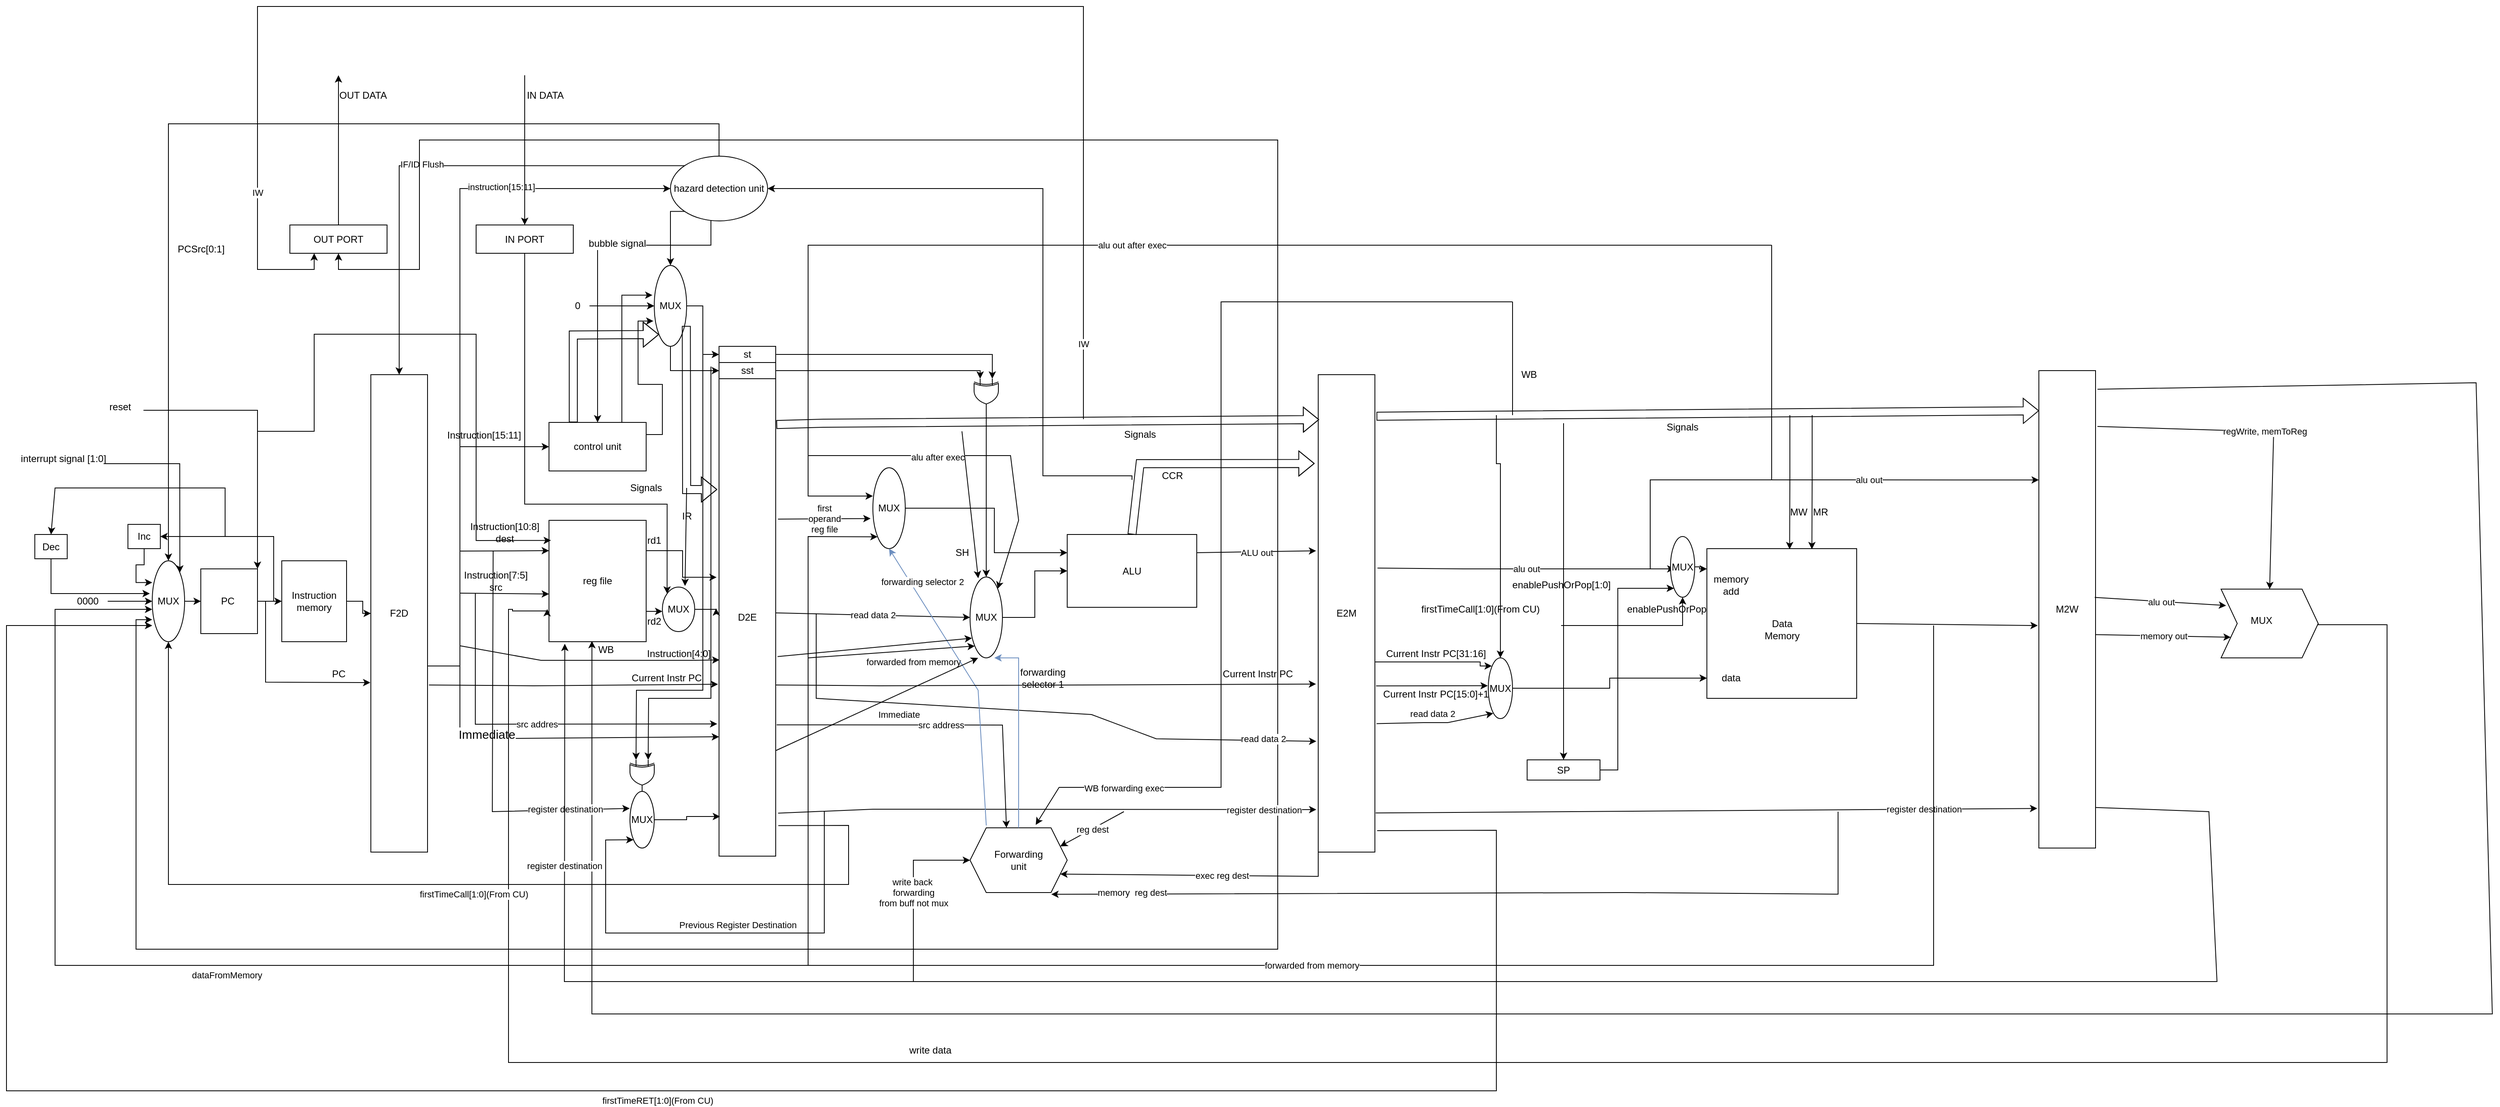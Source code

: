 <mxfile version="20.7.4" type="device"><diagram id="p5TDg2rlK2qyHOar7vgI" name="Page-1"><mxGraphModel dx="1720" dy="1901" grid="1" gridSize="10" guides="1" tooltips="1" connect="1" arrows="1" fold="1" page="1" pageScale="1" pageWidth="827" pageHeight="1169" math="0" shadow="0"><root><mxCell id="0"/><mxCell id="1" parent="0"/><mxCell id="n126W8uric8WvCQMiSL4-3" style="edgeStyle=orthogonalEdgeStyle;rounded=0;orthogonalLoop=1;jettySize=auto;html=1;" parent="1" source="n126W8uric8WvCQMiSL4-2" target="n126W8uric8WvCQMiSL4-4" edge="1"><mxGeometry relative="1" as="geometry"><mxPoint x="390" y="-95" as="targetPoint"/></mxGeometry></mxCell><mxCell id="n126W8uric8WvCQMiSL4-2" value="PC&amp;nbsp;" style="rounded=0;whiteSpace=wrap;html=1;" parent="1" vertex="1"><mxGeometry x="340" y="-150" width="70" height="80" as="geometry"/></mxCell><mxCell id="n126W8uric8WvCQMiSL4-5" style="edgeStyle=orthogonalEdgeStyle;rounded=0;orthogonalLoop=1;jettySize=auto;html=1;" parent="1" source="n126W8uric8WvCQMiSL4-4" target="n126W8uric8WvCQMiSL4-6" edge="1"><mxGeometry relative="1" as="geometry"><mxPoint x="610" y="-95" as="targetPoint"/></mxGeometry></mxCell><mxCell id="n126W8uric8WvCQMiSL4-4" value="Instruction memory" style="rounded=0;whiteSpace=wrap;html=1;" parent="1" vertex="1"><mxGeometry x="440" y="-160" width="80" height="100" as="geometry"/></mxCell><mxCell id="gqgyShzYbFUTW74rKtYK-1" style="edgeStyle=orthogonalEdgeStyle;rounded=0;orthogonalLoop=1;jettySize=auto;html=1;entryX=0;entryY=0.5;entryDx=0;entryDy=0;" parent="1" source="n126W8uric8WvCQMiSL4-6" target="n126W8uric8WvCQMiSL4-8" edge="1"><mxGeometry relative="1" as="geometry"><mxPoint x="660" y="-190.0" as="targetPoint"/><Array as="points"><mxPoint x="660" y="-30"/><mxPoint x="660" y="-301"/></Array></mxGeometry></mxCell><mxCell id="n126W8uric8WvCQMiSL4-6" value="F2D" style="rounded=0;whiteSpace=wrap;html=1;" parent="1" vertex="1"><mxGeometry x="550" y="-390" width="70" height="590" as="geometry"/></mxCell><mxCell id="gqgyShzYbFUTW74rKtYK-13" style="edgeStyle=orthogonalEdgeStyle;rounded=0;orthogonalLoop=1;jettySize=auto;html=1;exitX=1;exitY=0.25;exitDx=0;exitDy=0;entryX=-0.025;entryY=0.687;entryDx=0;entryDy=0;entryPerimeter=0;" parent="1" source="n126W8uric8WvCQMiSL4-8" target="4N-oUYuniwm9uYPQTSX7-17" edge="1"><mxGeometry relative="1" as="geometry"/></mxCell><mxCell id="gqgyShzYbFUTW74rKtYK-14" style="edgeStyle=orthogonalEdgeStyle;rounded=0;orthogonalLoop=1;jettySize=auto;html=1;exitX=0.75;exitY=0;exitDx=0;exitDy=0;entryX=-0.056;entryY=0.367;entryDx=0;entryDy=0;entryPerimeter=0;" parent="1" source="n126W8uric8WvCQMiSL4-8" target="4N-oUYuniwm9uYPQTSX7-17" edge="1"><mxGeometry relative="1" as="geometry"><Array as="points"><mxPoint x="860" y="-488"/></Array></mxGeometry></mxCell><mxCell id="n126W8uric8WvCQMiSL4-8" value="control unit" style="rounded=0;whiteSpace=wrap;html=1;" parent="1" vertex="1"><mxGeometry x="770" y="-331" width="120" height="60" as="geometry"/></mxCell><mxCell id="gqgyShzYbFUTW74rKtYK-9" style="edgeStyle=orthogonalEdgeStyle;rounded=0;orthogonalLoop=1;jettySize=auto;html=1;exitX=1;exitY=0.25;exitDx=0;exitDy=0;entryX=-0.043;entryY=0.416;entryDx=0;entryDy=0;entryPerimeter=0;" parent="1" source="n126W8uric8WvCQMiSL4-9" target="gqgyShzYbFUTW74rKtYK-7" edge="1"><mxGeometry relative="1" as="geometry"/></mxCell><mxCell id="gqgyShzYbFUTW74rKtYK-10" style="edgeStyle=orthogonalEdgeStyle;rounded=0;orthogonalLoop=1;jettySize=auto;html=1;exitX=1;exitY=0.75;exitDx=0;exitDy=0;" parent="1" source="n126W8uric8WvCQMiSL4-9" edge="1"><mxGeometry relative="1" as="geometry"><mxPoint x="910" y="-98" as="targetPoint"/></mxGeometry></mxCell><mxCell id="n126W8uric8WvCQMiSL4-9" value="reg file" style="rounded=0;whiteSpace=wrap;html=1;" parent="1" vertex="1"><mxGeometry x="770" y="-210" width="120" height="150" as="geometry"/></mxCell><mxCell id="4N-oUYuniwm9uYPQTSX7-5" style="edgeStyle=orthogonalEdgeStyle;rounded=0;orthogonalLoop=1;jettySize=auto;html=1;exitX=0;exitY=1;exitDx=0;exitDy=0;entryX=0;entryY=0.5;entryDx=0;entryDy=0;" parent="1" source="n126W8uric8WvCQMiSL4-11" target="6Qo2GlIbSzZsVWFJ3b2N-23" edge="1"><mxGeometry relative="1" as="geometry"><Array as="points"><mxPoint x="660" y="-620"/></Array></mxGeometry></mxCell><mxCell id="4N-oUYuniwm9uYPQTSX7-6" value="instruction[15:11]" style="edgeLabel;html=1;align=center;verticalAlign=middle;resizable=0;points=[];" parent="4N-oUYuniwm9uYPQTSX7-5" vertex="1" connectable="0"><mxGeometry x="0.277" y="2" relative="1" as="geometry"><mxPoint as="offset"/></mxGeometry></mxCell><mxCell id="n126W8uric8WvCQMiSL4-11" value="Instruction[15:11]" style="text;html=1;strokeColor=none;fillColor=none;align=center;verticalAlign=middle;whiteSpace=wrap;rounded=0;" parent="1" vertex="1"><mxGeometry x="660" y="-330" width="60" height="30" as="geometry"/></mxCell><mxCell id="gqgyShzYbFUTW74rKtYK-3" value="" style="endArrow=classic;html=1;rounded=0;entryX=0;entryY=0.25;entryDx=0;entryDy=0;" parent="1" target="n126W8uric8WvCQMiSL4-9" edge="1"><mxGeometry width="50" height="50" relative="1" as="geometry"><mxPoint x="660" y="-172" as="sourcePoint"/><mxPoint x="770" y="-220" as="targetPoint"/><Array as="points"/></mxGeometry></mxCell><mxCell id="gqgyShzYbFUTW74rKtYK-4" value="Instruction[10:8]&lt;br&gt;dest" style="text;html=1;align=center;verticalAlign=middle;resizable=0;points=[];autosize=1;strokeColor=none;fillColor=none;" parent="1" vertex="1"><mxGeometry x="660" y="-215" width="110" height="40" as="geometry"/></mxCell><mxCell id="gqgyShzYbFUTW74rKtYK-5" value="" style="endArrow=classic;html=1;rounded=0;entryX=0;entryY=0.607;entryDx=0;entryDy=0;entryPerimeter=0;" parent="1" target="n126W8uric8WvCQMiSL4-9" edge="1"><mxGeometry width="50" height="50" relative="1" as="geometry"><mxPoint x="660" y="-120" as="sourcePoint"/><mxPoint x="770" y="-150" as="targetPoint"/></mxGeometry></mxCell><mxCell id="gqgyShzYbFUTW74rKtYK-7" value="D2E" style="rounded=0;whiteSpace=wrap;html=1;" parent="1" vertex="1"><mxGeometry x="980" y="-385" width="70" height="590" as="geometry"/></mxCell><mxCell id="XLmhhf_vVz1A_LWR5ULn-1" style="edgeStyle=orthogonalEdgeStyle;rounded=0;orthogonalLoop=1;jettySize=auto;html=1;entryX=0;entryY=0.75;entryDx=0;entryDy=0;entryPerimeter=0;" parent="1" source="gqgyShzYbFUTW74rKtYK-11" target="XLmhhf_vVz1A_LWR5ULn-3" edge="1"><mxGeometry relative="1" as="geometry"><mxPoint x="1270" y="-380" as="targetPoint"/><Array as="points"><mxPoint x="1303" y="-395"/></Array></mxGeometry></mxCell><mxCell id="gqgyShzYbFUTW74rKtYK-11" value="sst" style="rounded=0;whiteSpace=wrap;html=1;" parent="1" vertex="1"><mxGeometry x="980" y="-405" width="70" height="20" as="geometry"/></mxCell><mxCell id="gqgyShzYbFUTW74rKtYK-24" style="edgeStyle=orthogonalEdgeStyle;rounded=0;orthogonalLoop=1;jettySize=auto;html=1;exitX=1;exitY=0.5;exitDx=0;exitDy=0;entryX=0;entryY=0.25;entryDx=0;entryDy=0;fontSize=15;entryPerimeter=0;" parent="1" source="gqgyShzYbFUTW74rKtYK-12" target="XLmhhf_vVz1A_LWR5ULn-3" edge="1"><mxGeometry relative="1" as="geometry"/></mxCell><mxCell id="gqgyShzYbFUTW74rKtYK-12" value="st" style="rounded=0;whiteSpace=wrap;html=1;" parent="1" vertex="1"><mxGeometry x="980" y="-425" width="70" height="20" as="geometry"/></mxCell><mxCell id="gqgyShzYbFUTW74rKtYK-32" style="edgeStyle=orthogonalEdgeStyle;rounded=0;orthogonalLoop=1;jettySize=auto;html=1;entryX=0;entryY=0.727;entryDx=0;entryDy=0;entryPerimeter=0;fontSize=15;" parent="1" target="gqgyShzYbFUTW74rKtYK-26" edge="1"><mxGeometry relative="1" as="geometry"><Array as="points"><mxPoint x="1670" y="320"/><mxPoint x="260" y="320"/><mxPoint x="260" y="-87"/></Array><mxPoint x="1670" y="-170" as="sourcePoint"/></mxGeometry></mxCell><mxCell id="gqgyShzYbFUTW74rKtYK-16" value="ALU" style="rounded=0;whiteSpace=wrap;html=1;" parent="1" vertex="1"><mxGeometry x="1410" y="-192.5" width="160" height="90" as="geometry"/></mxCell><mxCell id="gqgyShzYbFUTW74rKtYK-18" style="edgeStyle=orthogonalEdgeStyle;rounded=0;orthogonalLoop=1;jettySize=auto;html=1;entryX=0;entryY=0.5;entryDx=0;entryDy=0;" parent="1" source="gqgyShzYbFUTW74rKtYK-17" target="gqgyShzYbFUTW74rKtYK-16" edge="1"><mxGeometry relative="1" as="geometry"><mxPoint x="1230" y="-180" as="targetPoint"/></mxGeometry></mxCell><mxCell id="gqgyShzYbFUTW74rKtYK-17" value="MUX" style="ellipse;whiteSpace=wrap;html=1;" parent="1" vertex="1"><mxGeometry x="1290" y="-140" width="40" height="100" as="geometry"/></mxCell><mxCell id="gqgyShzYbFUTW74rKtYK-21" value="" style="endArrow=classic;html=1;rounded=0;entryX=0;entryY=0.75;entryDx=0;entryDy=0;" parent="1" target="gqgyShzYbFUTW74rKtYK-7" edge="1"><mxGeometry width="50" height="50" relative="1" as="geometry"><mxPoint x="660" y="-100" as="sourcePoint"/><mxPoint x="1160" y="-110" as="targetPoint"/><Array as="points"><mxPoint x="660" y="60"/></Array></mxGeometry></mxCell><mxCell id="gqgyShzYbFUTW74rKtYK-23" value="Immediate" style="edgeLabel;html=1;align=center;verticalAlign=middle;resizable=0;points=[];fontSize=15;" parent="gqgyShzYbFUTW74rKtYK-21" vertex="1" connectable="0"><mxGeometry x="-0.198" y="6" relative="1" as="geometry"><mxPoint as="offset"/></mxGeometry></mxCell><mxCell id="gqgyShzYbFUTW74rKtYK-27" style="edgeStyle=orthogonalEdgeStyle;rounded=0;orthogonalLoop=1;jettySize=auto;html=1;entryX=0;entryY=0.5;entryDx=0;entryDy=0;fontSize=15;" parent="1" source="gqgyShzYbFUTW74rKtYK-26" target="n126W8uric8WvCQMiSL4-2" edge="1"><mxGeometry relative="1" as="geometry"/></mxCell><mxCell id="gqgyShzYbFUTW74rKtYK-26" value="MUX" style="ellipse;whiteSpace=wrap;html=1;" parent="1" vertex="1"><mxGeometry x="280" y="-160" width="40" height="100" as="geometry"/></mxCell><mxCell id="gqgyShzYbFUTW74rKtYK-30" style="edgeStyle=orthogonalEdgeStyle;rounded=0;orthogonalLoop=1;jettySize=auto;html=1;exitX=0.5;exitY=1;exitDx=0;exitDy=0;entryX=0;entryY=0.269;entryDx=0;entryDy=0;entryPerimeter=0;fontSize=15;" parent="1" source="gqgyShzYbFUTW74rKtYK-28" target="gqgyShzYbFUTW74rKtYK-26" edge="1"><mxGeometry relative="1" as="geometry"/></mxCell><mxCell id="gqgyShzYbFUTW74rKtYK-28" value="Inc" style="rounded=0;whiteSpace=wrap;html=1;" parent="1" vertex="1"><mxGeometry x="250" y="-205" width="40" height="30" as="geometry"/></mxCell><mxCell id="gqgyShzYbFUTW74rKtYK-29" value="" style="endArrow=classic;html=1;rounded=0;fontSize=15;entryX=1;entryY=0.5;entryDx=0;entryDy=0;" parent="1" target="gqgyShzYbFUTW74rKtYK-28" edge="1"><mxGeometry width="50" height="50" relative="1" as="geometry"><mxPoint x="430" y="-110" as="sourcePoint"/><mxPoint x="430" y="-225" as="targetPoint"/><Array as="points"><mxPoint x="430" y="-190"/><mxPoint x="410" y="-190"/><mxPoint x="360" y="-190"/></Array></mxGeometry></mxCell><mxCell id="6Qo2GlIbSzZsVWFJ3b2N-1" value="&lt;div&gt;Instruction[7:5]&lt;/div&gt;src" style="text;html=1;align=center;verticalAlign=middle;resizable=0;points=[];autosize=1;strokeColor=none;fillColor=none;" parent="1" vertex="1"><mxGeometry x="654" y="-155" width="100" height="40" as="geometry"/></mxCell><mxCell id="6Qo2GlIbSzZsVWFJ3b2N-3" value="E2M" style="rounded=0;whiteSpace=wrap;html=1;" parent="1" vertex="1"><mxGeometry x="1720" y="-390" width="70" height="590" as="geometry"/></mxCell><mxCell id="6Qo2GlIbSzZsVWFJ3b2N-13" style="edgeStyle=orthogonalEdgeStyle;rounded=0;orthogonalLoop=1;jettySize=auto;html=1;entryX=0;entryY=0.75;entryDx=0;entryDy=0;entryPerimeter=0;" parent="1" edge="1"><mxGeometry relative="1" as="geometry"><mxPoint x="2053" y="-254.5" as="targetPoint"/></mxGeometry></mxCell><mxCell id="6Qo2GlIbSzZsVWFJ3b2N-21" value="PCSrc[0:1]" style="text;html=1;align=center;verticalAlign=middle;resizable=0;points=[];autosize=1;strokeColor=none;fillColor=none;" parent="1" vertex="1"><mxGeometry x="300" y="-560" width="80" height="30" as="geometry"/></mxCell><mxCell id="6Qo2GlIbSzZsVWFJ3b2N-22" value="M2W" style="rounded=0;whiteSpace=wrap;html=1;" parent="1" vertex="1"><mxGeometry x="2610" y="-395" width="70" height="590" as="geometry"/></mxCell><mxCell id="4N-oUYuniwm9uYPQTSX7-13" style="edgeStyle=orthogonalEdgeStyle;rounded=0;orthogonalLoop=1;jettySize=auto;html=1;entryX=0.5;entryY=0;entryDx=0;entryDy=0;" parent="1" source="6Qo2GlIbSzZsVWFJ3b2N-23" target="gqgyShzYbFUTW74rKtYK-26" edge="1"><mxGeometry relative="1" as="geometry"><Array as="points"><mxPoint x="980" y="-700"/><mxPoint x="300" y="-700"/></Array></mxGeometry></mxCell><mxCell id="4N-oUYuniwm9uYPQTSX7-14" style="edgeStyle=orthogonalEdgeStyle;rounded=0;orthogonalLoop=1;jettySize=auto;html=1;exitX=0;exitY=0;exitDx=0;exitDy=0;entryX=0.5;entryY=0;entryDx=0;entryDy=0;" parent="1" source="6Qo2GlIbSzZsVWFJ3b2N-23" target="n126W8uric8WvCQMiSL4-6" edge="1"><mxGeometry relative="1" as="geometry"/></mxCell><mxCell id="4N-oUYuniwm9uYPQTSX7-16" value="IF/ID Flush" style="edgeLabel;html=1;align=center;verticalAlign=middle;resizable=0;points=[];" parent="4N-oUYuniwm9uYPQTSX7-14" vertex="1" connectable="0"><mxGeometry x="0.063" y="-2" relative="1" as="geometry"><mxPoint as="offset"/></mxGeometry></mxCell><mxCell id="4N-oUYuniwm9uYPQTSX7-20" style="edgeStyle=orthogonalEdgeStyle;rounded=0;orthogonalLoop=1;jettySize=auto;html=1;exitX=0;exitY=1;exitDx=0;exitDy=0;entryX=0.5;entryY=0;entryDx=0;entryDy=0;" parent="1" source="6Qo2GlIbSzZsVWFJ3b2N-23" target="4N-oUYuniwm9uYPQTSX7-17" edge="1"><mxGeometry relative="1" as="geometry"><mxPoint x="930" y="-554.75" as="targetPoint"/><Array as="points"><mxPoint x="920" y="-592"/></Array></mxGeometry></mxCell><mxCell id="4N-oUYuniwm9uYPQTSX7-53" style="edgeStyle=orthogonalEdgeStyle;rounded=0;orthogonalLoop=1;jettySize=auto;html=1;entryX=0.5;entryY=0;entryDx=0;entryDy=0;" parent="1" source="6Qo2GlIbSzZsVWFJ3b2N-23" target="n126W8uric8WvCQMiSL4-8" edge="1"><mxGeometry relative="1" as="geometry"><Array as="points"><mxPoint x="970" y="-550"/><mxPoint x="830" y="-550"/></Array></mxGeometry></mxCell><mxCell id="4N-oUYuniwm9uYPQTSX7-54" value="&lt;font style=&quot;font-size: 12px;&quot;&gt;bubble signal&lt;/font&gt;" style="edgeLabel;html=1;align=center;verticalAlign=middle;resizable=0;points=[];" parent="4N-oUYuniwm9uYPQTSX7-53" vertex="1" connectable="0"><mxGeometry x="-0.254" y="-2" relative="1" as="geometry"><mxPoint x="-1" as="offset"/></mxGeometry></mxCell><mxCell id="6Qo2GlIbSzZsVWFJ3b2N-23" value="hazard detection unit" style="ellipse;whiteSpace=wrap;html=1;" parent="1" vertex="1"><mxGeometry x="920" y="-660" width="120" height="80" as="geometry"/></mxCell><mxCell id="6Qo2GlIbSzZsVWFJ3b2N-24" value="" style="endArrow=classic;html=1;rounded=0;exitX=1.035;exitY=0.039;exitDx=0;exitDy=0;exitPerimeter=0;entryX=0.442;entryY=0.994;entryDx=0;entryDy=0;entryPerimeter=0;" parent="1" source="6Qo2GlIbSzZsVWFJ3b2N-22" target="n126W8uric8WvCQMiSL4-9" edge="1"><mxGeometry width="50" height="50" relative="1" as="geometry"><mxPoint x="2110" y="-320" as="sourcePoint"/><mxPoint x="830" y="-80" as="targetPoint"/><Array as="points"><mxPoint x="3150" y="-380"/><mxPoint x="3170" y="400"/><mxPoint x="2150" y="400"/><mxPoint x="1350" y="400"/><mxPoint x="823" y="400"/></Array></mxGeometry></mxCell><mxCell id="6Qo2GlIbSzZsVWFJ3b2N-25" value="WB" style="text;html=1;align=center;verticalAlign=middle;resizable=0;points=[];autosize=1;strokeColor=none;fillColor=none;" parent="1" vertex="1"><mxGeometry x="820" y="-65" width="40" height="30" as="geometry"/></mxCell><mxCell id="6Qo2GlIbSzZsVWFJ3b2N-31" value="" style="endArrow=classic;html=1;rounded=0;exitX=0.373;exitY=1.075;exitDx=0;exitDy=0;exitPerimeter=0;entryX=-0.011;entryY=0.3;entryDx=0;entryDy=0;entryPerimeter=0;" parent="1" source="gqgyShzYbFUTW74rKtYK-4" target="XLmhhf_vVz1A_LWR5ULn-7" edge="1"><mxGeometry width="50" height="50" relative="1" as="geometry"><mxPoint x="700" y="-80" as="sourcePoint"/><mxPoint x="840" y="150" as="targetPoint"/><Array as="points"><mxPoint x="700" y="150"/></Array></mxGeometry></mxCell><mxCell id="6Qo2GlIbSzZsVWFJ3b2N-32" value="&lt;div&gt;register destination&lt;/div&gt;" style="edgeLabel;html=1;align=center;verticalAlign=middle;resizable=0;points=[];" parent="6Qo2GlIbSzZsVWFJ3b2N-31" vertex="1" connectable="0"><mxGeometry x="0.805" relative="1" as="geometry"><mxPoint x="-32" as="offset"/></mxGeometry></mxCell><mxCell id="6Qo2GlIbSzZsVWFJ3b2N-33" value="" style="endArrow=classic;html=1;rounded=0;entryX=-0.033;entryY=0.911;entryDx=0;entryDy=0;entryPerimeter=0;exitX=1.043;exitY=0.91;exitDx=0;exitDy=0;exitPerimeter=0;" parent="1" source="gqgyShzYbFUTW74rKtYK-7" target="6Qo2GlIbSzZsVWFJ3b2N-3" edge="1"><mxGeometry width="50" height="50" relative="1" as="geometry"><mxPoint x="1161.7" y="-110.0" as="sourcePoint"/><mxPoint x="1406.57" y="182.67" as="targetPoint"/><Array as="points"><mxPoint x="1170" y="147"/></Array></mxGeometry></mxCell><mxCell id="6Qo2GlIbSzZsVWFJ3b2N-34" value="&lt;div&gt;register destination&lt;/div&gt;" style="edgeLabel;html=1;align=center;verticalAlign=middle;resizable=0;points=[];" parent="6Qo2GlIbSzZsVWFJ3b2N-33" vertex="1" connectable="0"><mxGeometry x="0.805" relative="1" as="geometry"><mxPoint as="offset"/></mxGeometry></mxCell><mxCell id="6Qo2GlIbSzZsVWFJ3b2N-35" value="" style="endArrow=classic;html=1;rounded=0;entryX=-0.029;entryY=0.917;entryDx=0;entryDy=0;entryPerimeter=0;exitX=1.014;exitY=0.918;exitDx=0;exitDy=0;exitPerimeter=0;" parent="1" source="6Qo2GlIbSzZsVWFJ3b2N-3" target="6Qo2GlIbSzZsVWFJ3b2N-22" edge="1"><mxGeometry width="50" height="50" relative="1" as="geometry"><mxPoint x="1630" y="150" as="sourcePoint"/><mxPoint x="2000" y="150.59" as="targetPoint"/><Array as="points"/></mxGeometry></mxCell><mxCell id="6Qo2GlIbSzZsVWFJ3b2N-36" value="&lt;div&gt;register destination&lt;/div&gt;" style="edgeLabel;html=1;align=center;verticalAlign=middle;resizable=0;points=[];" parent="6Qo2GlIbSzZsVWFJ3b2N-35" vertex="1" connectable="0"><mxGeometry x="0.805" relative="1" as="geometry"><mxPoint x="-61" as="offset"/></mxGeometry></mxCell><mxCell id="6Qo2GlIbSzZsVWFJ3b2N-37" value="" style="endArrow=classic;html=1;rounded=0;entryX=0.163;entryY=1.017;entryDx=0;entryDy=0;entryPerimeter=0;exitX=1;exitY=0.915;exitDx=0;exitDy=0;exitPerimeter=0;" parent="1" source="6Qo2GlIbSzZsVWFJ3b2N-22" target="n126W8uric8WvCQMiSL4-9" edge="1"><mxGeometry width="50" height="50" relative="1" as="geometry"><mxPoint x="2090" y="150" as="sourcePoint"/><mxPoint x="2100" y="370" as="targetPoint"/><Array as="points"><mxPoint x="2820" y="150"/><mxPoint x="2830" y="360"/><mxPoint x="2120" y="360"/><mxPoint x="1420" y="360"/><mxPoint x="789" y="360"/></Array></mxGeometry></mxCell><mxCell id="6Qo2GlIbSzZsVWFJ3b2N-38" value="&lt;div&gt;register destination&lt;/div&gt;" style="edgeLabel;html=1;align=center;verticalAlign=middle;resizable=0;points=[];" parent="6Qo2GlIbSzZsVWFJ3b2N-37" vertex="1" connectable="0"><mxGeometry x="0.805" relative="1" as="geometry"><mxPoint as="offset"/></mxGeometry></mxCell><mxCell id="XMgfUmro6Hb3yZxXnUfc-4" value="rd1" style="text;html=1;strokeColor=none;fillColor=none;align=center;verticalAlign=middle;whiteSpace=wrap;rounded=0;" parent="1" vertex="1"><mxGeometry x="870" y="-200" width="60" height="30" as="geometry"/></mxCell><mxCell id="XMgfUmro6Hb3yZxXnUfc-5" value="rd2" style="text;html=1;strokeColor=none;fillColor=none;align=center;verticalAlign=middle;whiteSpace=wrap;rounded=0;" parent="1" vertex="1"><mxGeometry x="870" y="-100" width="60" height="30" as="geometry"/></mxCell><mxCell id="4N-oUYuniwm9uYPQTSX7-12" style="edgeStyle=orthogonalEdgeStyle;rounded=0;orthogonalLoop=1;jettySize=auto;html=1;entryX=1;entryY=0.5;entryDx=0;entryDy=0;" parent="1" target="6Qo2GlIbSzZsVWFJ3b2N-23" edge="1"><mxGeometry relative="1" as="geometry"><Array as="points"><mxPoint x="1490" y="-265"/><mxPoint x="1380" y="-265"/><mxPoint x="1380" y="-620"/></Array><mxPoint x="1490" y="-260" as="sourcePoint"/></mxGeometry></mxCell><mxCell id="XMgfUmro6Hb3yZxXnUfc-20" value="&lt;div&gt;CCR&lt;/div&gt;" style="text;html=1;strokeColor=none;fillColor=none;align=center;verticalAlign=middle;whiteSpace=wrap;rounded=0;" parent="1" vertex="1"><mxGeometry x="1510" y="-280" width="60" height="30" as="geometry"/></mxCell><mxCell id="XMgfUmro6Hb3yZxXnUfc-22" value="" style="shape=flexArrow;endArrow=classic;html=1;rounded=0;entryX=-0.064;entryY=0.186;entryDx=0;entryDy=0;entryPerimeter=0;exitX=0.5;exitY=0;exitDx=0;exitDy=0;" parent="1" source="gqgyShzYbFUTW74rKtYK-16" target="6Qo2GlIbSzZsVWFJ3b2N-3" edge="1"><mxGeometry width="50" height="50" relative="1" as="geometry"><mxPoint x="1370" y="-230" as="sourcePoint"/><mxPoint x="1370" y="-24.289" as="targetPoint"/><Array as="points"><mxPoint x="1500" y="-280"/></Array></mxGeometry></mxCell><mxCell id="XMgfUmro6Hb3yZxXnUfc-23" value="" style="whiteSpace=wrap;html=1;aspect=fixed;" parent="1" vertex="1"><mxGeometry x="2200" y="-175" width="185" height="185" as="geometry"/></mxCell><mxCell id="XMgfUmro6Hb3yZxXnUfc-24" value="&lt;div&gt;Data&lt;/div&gt;&lt;div&gt;Memory&lt;br&gt;&lt;/div&gt;" style="text;html=1;strokeColor=none;fillColor=none;align=center;verticalAlign=middle;whiteSpace=wrap;rounded=0;" parent="1" vertex="1"><mxGeometry x="2252.5" y="-102.5" width="80" height="55" as="geometry"/></mxCell><mxCell id="XMgfUmro6Hb3yZxXnUfc-27" value="" style="shape=flexArrow;endArrow=classic;html=1;rounded=0;entryX=0;entryY=1;entryDx=0;entryDy=0;exitX=0.25;exitY=0;exitDx=0;exitDy=0;" parent="1" source="n126W8uric8WvCQMiSL4-8" target="4N-oUYuniwm9uYPQTSX7-17" edge="1"><mxGeometry width="50" height="50" relative="1" as="geometry"><mxPoint x="810" y="-270" as="sourcePoint"/><mxPoint x="910" y="-260" as="targetPoint"/><Array as="points"><mxPoint x="800" y="-439"/></Array></mxGeometry></mxCell><mxCell id="XMgfUmro6Hb3yZxXnUfc-28" value="Signals" style="text;html=1;strokeColor=none;fillColor=none;align=center;verticalAlign=middle;whiteSpace=wrap;rounded=0;" parent="1" vertex="1"><mxGeometry x="860" y="-265" width="60" height="30" as="geometry"/></mxCell><mxCell id="XMgfUmro6Hb3yZxXnUfc-29" value="" style="shape=flexArrow;endArrow=classic;html=1;rounded=0;entryX=0.016;entryY=0.094;entryDx=0;entryDy=0;exitX=1.012;exitY=0.096;exitDx=0;exitDy=0;exitPerimeter=0;entryPerimeter=0;" parent="1" source="gqgyShzYbFUTW74rKtYK-7" target="6Qo2GlIbSzZsVWFJ3b2N-3" edge="1"><mxGeometry width="50" height="50" relative="1" as="geometry"><mxPoint x="1110" y="-334" as="sourcePoint"/><mxPoint x="1530.0" y="-445" as="targetPoint"/><Array as="points"><mxPoint x="1110" y="-330"/></Array></mxGeometry></mxCell><mxCell id="XMgfUmro6Hb3yZxXnUfc-30" value="Signals" style="text;html=1;strokeColor=none;fillColor=none;align=center;verticalAlign=middle;whiteSpace=wrap;rounded=0;" parent="1" vertex="1"><mxGeometry x="1470" y="-331" width="60" height="30" as="geometry"/></mxCell><mxCell id="XMgfUmro6Hb3yZxXnUfc-32" value="" style="shape=flexArrow;endArrow=classic;html=1;rounded=0;entryX=0.003;entryY=0.084;entryDx=0;entryDy=0;entryPerimeter=0;exitX=1.028;exitY=0.087;exitDx=0;exitDy=0;exitPerimeter=0;" parent="1" source="6Qo2GlIbSzZsVWFJ3b2N-3" target="6Qo2GlIbSzZsVWFJ3b2N-22" edge="1"><mxGeometry width="50" height="50" relative="1" as="geometry"><mxPoint x="1630" y="-340" as="sourcePoint"/><mxPoint x="2134.68" y="-340.0" as="targetPoint"/><Array as="points"/></mxGeometry></mxCell><mxCell id="XMgfUmro6Hb3yZxXnUfc-33" value="Signals" style="text;html=1;strokeColor=none;fillColor=none;align=center;verticalAlign=middle;whiteSpace=wrap;rounded=0;" parent="1" vertex="1"><mxGeometry x="2140" y="-340" width="60" height="30" as="geometry"/></mxCell><mxCell id="XMgfUmro6Hb3yZxXnUfc-35" value="data" style="text;html=1;strokeColor=none;fillColor=none;align=center;verticalAlign=middle;whiteSpace=wrap;rounded=0;" parent="1" vertex="1"><mxGeometry x="2200" y="-30" width="60" height="30" as="geometry"/></mxCell><mxCell id="XMgfUmro6Hb3yZxXnUfc-36" value="s" style="endArrow=classic;html=1;rounded=0;exitX=1.046;exitY=0.405;exitDx=0;exitDy=0;exitPerimeter=0;" parent="1" source="6Qo2GlIbSzZsVWFJ3b2N-3" edge="1"><mxGeometry relative="1" as="geometry"><mxPoint x="1840" y="-150" as="sourcePoint"/><mxPoint x="2160" y="-150" as="targetPoint"/><Array as="points"><mxPoint x="1900" y="-150"/><mxPoint x="2090" y="-150"/><mxPoint x="2130" y="-150"/></Array></mxGeometry></mxCell><mxCell id="XMgfUmro6Hb3yZxXnUfc-37" value="alu out" style="edgeLabel;resizable=0;html=1;align=center;verticalAlign=middle;" parent="XMgfUmro6Hb3yZxXnUfc-36" connectable="0" vertex="1"><mxGeometry relative="1" as="geometry"><mxPoint as="offset"/></mxGeometry></mxCell><mxCell id="XMgfUmro6Hb3yZxXnUfc-41" value="e" style="endArrow=classic;html=1;rounded=0;entryX=0;entryY=0.5;entryDx=0;entryDy=0;" parent="1" target="gqgyShzYbFUTW74rKtYK-17" edge="1"><mxGeometry relative="1" as="geometry"><mxPoint x="1050" y="-95.59" as="sourcePoint"/><mxPoint x="1150" y="-95.59" as="targetPoint"/></mxGeometry></mxCell><mxCell id="XMgfUmro6Hb3yZxXnUfc-42" value="read data 2" style="edgeLabel;resizable=0;html=1;align=center;verticalAlign=middle;" parent="XMgfUmro6Hb3yZxXnUfc-41" connectable="0" vertex="1"><mxGeometry relative="1" as="geometry"/></mxCell><mxCell id="XMgfUmro6Hb3yZxXnUfc-43" value="" style="endArrow=classic;html=1;rounded=0;entryX=-0.033;entryY=0.768;entryDx=0;entryDy=0;entryPerimeter=0;" parent="1" target="6Qo2GlIbSzZsVWFJ3b2N-3" edge="1"><mxGeometry relative="1" as="geometry"><mxPoint x="1100" y="-95" as="sourcePoint"/><mxPoint x="1550" y="90" as="targetPoint"/><Array as="points"><mxPoint x="1100" y="10"/><mxPoint x="1440" y="30"/><mxPoint x="1520" y="60"/></Array></mxGeometry></mxCell><mxCell id="XMgfUmro6Hb3yZxXnUfc-44" value="read data 2" style="edgeLabel;resizable=0;html=1;align=center;verticalAlign=middle;" parent="XMgfUmro6Hb3yZxXnUfc-43" connectable="0" vertex="1"><mxGeometry relative="1" as="geometry"><mxPoint x="293" y="35" as="offset"/></mxGeometry></mxCell><mxCell id="XMgfUmro6Hb3yZxXnUfc-45" value="" style="endArrow=classic;html=1;rounded=0;exitX=1.029;exitY=0.731;exitDx=0;exitDy=0;exitPerimeter=0;entryX=0.205;entryY=0.913;entryDx=0;entryDy=0;entryPerimeter=0;" parent="1" source="6Qo2GlIbSzZsVWFJ3b2N-3" target="4dOSQgqtDZIidLl4Cf-V-13" edge="1"><mxGeometry relative="1" as="geometry"><mxPoint x="1630" y="-30.0" as="sourcePoint"/><mxPoint x="1910" y="30" as="targetPoint"/><Array as="points"><mxPoint x="1850" y="40"/><mxPoint x="1880" y="40"/></Array></mxGeometry></mxCell><mxCell id="XMgfUmro6Hb3yZxXnUfc-46" value="read data 2" style="edgeLabel;resizable=0;html=1;align=center;verticalAlign=middle;" parent="XMgfUmro6Hb3yZxXnUfc-45" connectable="0" vertex="1"><mxGeometry relative="1" as="geometry"><mxPoint x="-4" y="-11" as="offset"/></mxGeometry></mxCell><mxCell id="XMgfUmro6Hb3yZxXnUfc-57" style="edgeStyle=orthogonalEdgeStyle;rounded=0;orthogonalLoop=1;jettySize=auto;html=1;exitX=1;exitY=0.5;exitDx=0;exitDy=0;entryX=-0.018;entryY=0.731;entryDx=0;entryDy=0;entryPerimeter=0;" parent="1" source="XMgfUmro6Hb3yZxXnUfc-48" target="n126W8uric8WvCQMiSL4-9" edge="1"><mxGeometry relative="1" as="geometry"><mxPoint x="724.509" y="-54.984" as="targetPoint"/><Array as="points"><mxPoint x="2955" y="-81"/><mxPoint x="3040" y="-81"/><mxPoint x="3040" y="460"/><mxPoint x="720" y="460"/><mxPoint x="720" y="-100"/><mxPoint x="725" y="-100"/><mxPoint x="725" y="-98"/><mxPoint x="768" y="-98"/></Array></mxGeometry></mxCell><mxCell id="XMgfUmro6Hb3yZxXnUfc-48" value="" style="shape=step;perimeter=stepPerimeter;whiteSpace=wrap;html=1;fixedSize=1;" parent="1" vertex="1"><mxGeometry x="2835" y="-125" width="120" height="85" as="geometry"/></mxCell><mxCell id="XMgfUmro6Hb3yZxXnUfc-49" value="MUX" style="text;html=1;strokeColor=none;fillColor=none;align=center;verticalAlign=middle;whiteSpace=wrap;rounded=0;" parent="1" vertex="1"><mxGeometry x="2855" y="-101.5" width="60" height="30" as="geometry"/></mxCell><mxCell id="XMgfUmro6Hb3yZxXnUfc-58" value="&lt;div&gt;write data&lt;/div&gt;" style="text;html=1;strokeColor=none;fillColor=none;align=center;verticalAlign=middle;whiteSpace=wrap;rounded=0;" parent="1" vertex="1"><mxGeometry x="1211" y="430" width="60" height="30" as="geometry"/></mxCell><mxCell id="XMgfUmro6Hb3yZxXnUfc-62" value="" style="endArrow=classic;html=1;rounded=0;exitX=1.034;exitY=0.117;exitDx=0;exitDy=0;exitPerimeter=0;entryX=0.5;entryY=0;entryDx=0;entryDy=0;" parent="1" source="6Qo2GlIbSzZsVWFJ3b2N-22" target="XMgfUmro6Hb3yZxXnUfc-48" edge="1"><mxGeometry relative="1" as="geometry"><mxPoint x="2536.76" y="-363.41" as="sourcePoint"/><mxPoint x="2880" y="-320" as="targetPoint"/><Array as="points"><mxPoint x="2880" y="-320"/><mxPoint x="2900" y="-320"/></Array></mxGeometry></mxCell><mxCell id="XMgfUmro6Hb3yZxXnUfc-63" value="regWrite, memToReg" style="edgeLabel;resizable=0;html=1;align=center;verticalAlign=middle;" parent="XMgfUmro6Hb3yZxXnUfc-62" connectable="0" vertex="1"><mxGeometry relative="1" as="geometry"/></mxCell><mxCell id="XMgfUmro6Hb3yZxXnUfc-64" value="" style="shape=hexagon;perimeter=hexagonPerimeter2;whiteSpace=wrap;html=1;fixedSize=1;" parent="1" vertex="1"><mxGeometry x="1290" y="170" width="120" height="80" as="geometry"/></mxCell><mxCell id="XMgfUmro6Hb3yZxXnUfc-65" value="&lt;div&gt;Forwarding unit&lt;/div&gt;" style="text;html=1;strokeColor=none;fillColor=none;align=center;verticalAlign=middle;whiteSpace=wrap;rounded=0;" parent="1" vertex="1"><mxGeometry x="1320" y="195" width="60" height="30" as="geometry"/></mxCell><mxCell id="XMgfUmro6Hb3yZxXnUfc-66" value="" style="endArrow=classic;html=1;rounded=0;entryX=1;entryY=0.75;entryDx=0;entryDy=0;" parent="1" target="XMgfUmro6Hb3yZxXnUfc-64" edge="1"><mxGeometry relative="1" as="geometry"><mxPoint x="1720" y="150" as="sourcePoint"/><mxPoint x="1830" y="200" as="targetPoint"/><Array as="points"><mxPoint x="1720" y="220"/><mxPoint x="1720" y="230"/></Array></mxGeometry></mxCell><mxCell id="XMgfUmro6Hb3yZxXnUfc-67" value="&lt;div&gt;exec reg dest&lt;/div&gt;" style="edgeLabel;resizable=0;html=1;align=center;verticalAlign=middle;" parent="XMgfUmro6Hb3yZxXnUfc-66" connectable="0" vertex="1"><mxGeometry relative="1" as="geometry"/></mxCell><mxCell id="XMgfUmro6Hb3yZxXnUfc-68" value="" style="endArrow=classic;html=1;rounded=0;entryX=0.836;entryY=1.027;entryDx=0;entryDy=0;entryPerimeter=0;" parent="1" target="XMgfUmro6Hb3yZxXnUfc-64" edge="1"><mxGeometry relative="1" as="geometry"><mxPoint x="2362" y="150" as="sourcePoint"/><mxPoint x="1779.999" y="227.143" as="targetPoint"/><Array as="points"><mxPoint x="2362" y="252"/><mxPoint x="2100" y="250"/></Array></mxGeometry></mxCell><mxCell id="XMgfUmro6Hb3yZxXnUfc-69" value="memory&amp;nbsp; reg dest" style="edgeLabel;resizable=0;html=1;align=center;verticalAlign=middle;" parent="XMgfUmro6Hb3yZxXnUfc-68" connectable="0" vertex="1"><mxGeometry relative="1" as="geometry"><mxPoint x="-437" y="-1" as="offset"/></mxGeometry></mxCell><mxCell id="XMgfUmro6Hb3yZxXnUfc-76" value="" style="endArrow=classic;html=1;rounded=0;entryX=-0.031;entryY=0.723;entryDx=0;entryDy=0;entryPerimeter=0;" parent="1" target="gqgyShzYbFUTW74rKtYK-7" edge="1"><mxGeometry relative="1" as="geometry"><mxPoint x="679" y="-120" as="sourcePoint"/><mxPoint x="970" y="40" as="targetPoint"/><Array as="points"><mxPoint x="679" y="42"/></Array></mxGeometry></mxCell><mxCell id="XMgfUmro6Hb3yZxXnUfc-77" value="src addres" style="edgeLabel;resizable=0;html=1;align=center;verticalAlign=middle;" parent="XMgfUmro6Hb3yZxXnUfc-76" connectable="0" vertex="1"><mxGeometry relative="1" as="geometry"><mxPoint x="7" as="offset"/></mxGeometry></mxCell><mxCell id="XMgfUmro6Hb3yZxXnUfc-78" value="" style="endArrow=classic;html=1;rounded=0;exitX=1.017;exitY=0.725;exitDx=0;exitDy=0;exitPerimeter=0;entryX=0.375;entryY=0;entryDx=0;entryDy=0;" parent="1" source="gqgyShzYbFUTW74rKtYK-7" target="XMgfUmro6Hb3yZxXnUfc-64" edge="1"><mxGeometry relative="1" as="geometry"><mxPoint x="1110" y="60" as="sourcePoint"/><mxPoint x="1210" y="60" as="targetPoint"/><Array as="points"><mxPoint x="1330" y="43"/></Array></mxGeometry></mxCell><mxCell id="XMgfUmro6Hb3yZxXnUfc-79" value="src address" style="edgeLabel;resizable=0;html=1;align=center;verticalAlign=middle;" parent="XMgfUmro6Hb3yZxXnUfc-78" connectable="0" vertex="1"><mxGeometry relative="1" as="geometry"/></mxCell><mxCell id="XMgfUmro6Hb3yZxXnUfc-82" value="" style="endArrow=classic;html=1;rounded=0;entryX=0.676;entryY=-0.046;entryDx=0;entryDy=0;entryPerimeter=0;" parent="1" target="XMgfUmro6Hb3yZxXnUfc-64" edge="1"><mxGeometry relative="1" as="geometry"><mxPoint x="1960" y="-480" as="sourcePoint"/><mxPoint x="1480" y="100" as="targetPoint"/><Array as="points"><mxPoint x="1680" y="-480"/><mxPoint x="1600" y="-480"/><mxPoint x="1600" y="120"/><mxPoint x="1400" y="120"/></Array></mxGeometry></mxCell><mxCell id="XMgfUmro6Hb3yZxXnUfc-83" value="WB forwarding exec" style="edgeLabel;resizable=0;html=1;align=center;verticalAlign=middle;" parent="XMgfUmro6Hb3yZxXnUfc-82" connectable="0" vertex="1"><mxGeometry relative="1" as="geometry"><mxPoint x="-120" y="353" as="offset"/></mxGeometry></mxCell><mxCell id="XMgfUmro6Hb3yZxXnUfc-84" value="" style="endArrow=classic;html=1;rounded=0;entryX=0;entryY=0.5;entryDx=0;entryDy=0;" parent="1" target="XMgfUmro6Hb3yZxXnUfc-64" edge="1"><mxGeometry relative="1" as="geometry"><mxPoint x="1220" y="360" as="sourcePoint"/><mxPoint x="1310" y="300" as="targetPoint"/><Array as="points"><mxPoint x="1220" y="210"/></Array></mxGeometry></mxCell><mxCell id="XMgfUmro6Hb3yZxXnUfc-85" value="&lt;div&gt;write back&amp;nbsp; &lt;br&gt;&lt;/div&gt;&lt;div&gt;forwarding&lt;/div&gt;&lt;div&gt;from buff not mux&lt;br&gt;&lt;/div&gt;" style="edgeLabel;resizable=0;html=1;align=center;verticalAlign=middle;" parent="XMgfUmro6Hb3yZxXnUfc-84" connectable="0" vertex="1"><mxGeometry relative="1" as="geometry"/></mxCell><mxCell id="XMgfUmro6Hb3yZxXnUfc-98" style="edgeStyle=orthogonalEdgeStyle;rounded=0;orthogonalLoop=1;jettySize=auto;html=1;entryX=0;entryY=0.25;entryDx=0;entryDy=0;" parent="1" source="XMgfUmro6Hb3yZxXnUfc-88" target="gqgyShzYbFUTW74rKtYK-16" edge="1"><mxGeometry relative="1" as="geometry"><Array as="points"><mxPoint x="1320" y="-225"/><mxPoint x="1320" y="-170"/></Array></mxGeometry></mxCell><mxCell id="XMgfUmro6Hb3yZxXnUfc-88" value="MUX" style="ellipse;whiteSpace=wrap;html=1;" parent="1" vertex="1"><mxGeometry x="1170" y="-275" width="40" height="100" as="geometry"/></mxCell><mxCell id="XMgfUmro6Hb3yZxXnUfc-89" value="" style="endArrow=classic;html=1;rounded=0;entryX=-0.071;entryY=0.628;entryDx=0;entryDy=0;exitX=1.04;exitY=0.294;exitDx=0;exitDy=0;exitPerimeter=0;entryPerimeter=0;" parent="1" source="gqgyShzYbFUTW74rKtYK-7" target="XMgfUmro6Hb3yZxXnUfc-88" edge="1"><mxGeometry relative="1" as="geometry"><mxPoint x="1270" y="10" as="sourcePoint"/><mxPoint x="1370" y="10" as="targetPoint"/></mxGeometry></mxCell><mxCell id="XMgfUmro6Hb3yZxXnUfc-90" value="&lt;div&gt;first &lt;br&gt;&lt;/div&gt;&lt;div&gt;operand&lt;/div&gt;&lt;div&gt;reg file&lt;br&gt;&lt;/div&gt;" style="edgeLabel;resizable=0;html=1;align=center;verticalAlign=middle;" parent="XMgfUmro6Hb3yZxXnUfc-89" connectable="0" vertex="1"><mxGeometry relative="1" as="geometry"/></mxCell><mxCell id="XMgfUmro6Hb3yZxXnUfc-91" value="" style="endArrow=classic;html=1;rounded=0;entryX=0;entryY=0.35;entryDx=0;entryDy=0;entryPerimeter=0;" parent="1" target="XMgfUmro6Hb3yZxXnUfc-88" edge="1"><mxGeometry relative="1" as="geometry"><mxPoint x="2280" y="-550" as="sourcePoint"/><mxPoint x="1920" y="-602.609" as="targetPoint"/><Array as="points"><mxPoint x="2020" y="-550"/><mxPoint x="1090" y="-550"/><mxPoint x="1090" y="-240"/></Array></mxGeometry></mxCell><mxCell id="XMgfUmro6Hb3yZxXnUfc-92" value="alu out after exec" style="edgeLabel;resizable=0;html=1;align=center;verticalAlign=middle;" parent="XMgfUmro6Hb3yZxXnUfc-91" connectable="0" vertex="1"><mxGeometry relative="1" as="geometry"/></mxCell><mxCell id="XMgfUmro6Hb3yZxXnUfc-95" value="" style="endArrow=classic;html=1;rounded=0;entryX=0;entryY=1;entryDx=0;entryDy=0;" parent="1" target="XMgfUmro6Hb3yZxXnUfc-88" edge="1"><mxGeometry relative="1" as="geometry"><mxPoint x="2480" y="-80" as="sourcePoint"/><mxPoint x="1090" y="-170" as="targetPoint"/><Array as="points"><mxPoint x="2480" y="340"/><mxPoint x="1090" y="340"/><mxPoint x="1090" y="-190"/></Array></mxGeometry></mxCell><mxCell id="XMgfUmro6Hb3yZxXnUfc-96" value="&lt;div&gt;forwarded from memory&lt;/div&gt;" style="edgeLabel;resizable=0;html=1;align=center;verticalAlign=middle;" parent="XMgfUmro6Hb3yZxXnUfc-95" connectable="0" vertex="1"><mxGeometry relative="1" as="geometry"><mxPoint x="25" as="offset"/></mxGeometry></mxCell><mxCell id="XMgfUmro6Hb3yZxXnUfc-99" value="" style="endArrow=classic;html=1;rounded=0;entryX=1;entryY=0;entryDx=0;entryDy=0;" parent="1" target="gqgyShzYbFUTW74rKtYK-17" edge="1"><mxGeometry relative="1" as="geometry"><mxPoint x="1090" y="-290" as="sourcePoint"/><mxPoint x="1190" y="-290" as="targetPoint"/><Array as="points"><mxPoint x="1220" y="-290"/><mxPoint x="1290" y="-290"/><mxPoint x="1340" y="-290"/><mxPoint x="1350" y="-210"/></Array></mxGeometry></mxCell><mxCell id="XMgfUmro6Hb3yZxXnUfc-100" value="alu after exec" style="edgeLabel;resizable=0;html=1;align=center;verticalAlign=middle;" parent="XMgfUmro6Hb3yZxXnUfc-99" connectable="0" vertex="1"><mxGeometry relative="1" as="geometry"><mxPoint x="-50" y="2" as="offset"/></mxGeometry></mxCell><mxCell id="XMgfUmro6Hb3yZxXnUfc-101" value="" style="endArrow=classic;html=1;rounded=0;entryX=0;entryY=1;entryDx=0;entryDy=0;" parent="1" target="gqgyShzYbFUTW74rKtYK-17" edge="1"><mxGeometry relative="1" as="geometry"><mxPoint x="1090" y="-40" as="sourcePoint"/><mxPoint x="1180" y="-40" as="targetPoint"/></mxGeometry></mxCell><mxCell id="XMgfUmro6Hb3yZxXnUfc-102" value="&lt;div&gt;forwarded from memory&lt;/div&gt;" style="edgeLabel;resizable=0;html=1;align=center;verticalAlign=middle;" parent="XMgfUmro6Hb3yZxXnUfc-101" connectable="0" vertex="1"><mxGeometry relative="1" as="geometry"><mxPoint x="27" y="12" as="offset"/></mxGeometry></mxCell><mxCell id="XMgfUmro6Hb3yZxXnUfc-103" value="" style="endArrow=classic;html=1;rounded=0;entryX=0.75;entryY=1;entryDx=0;entryDy=0;entryPerimeter=0;fillColor=#dae8fc;strokeColor=#6c8ebf;" parent="1" source="XMgfUmro6Hb3yZxXnUfc-64" target="gqgyShzYbFUTW74rKtYK-17" edge="1"><mxGeometry width="50" height="50" relative="1" as="geometry"><mxPoint x="1140" y="40" as="sourcePoint"/><mxPoint x="1190" y="-10" as="targetPoint"/><Array as="points"><mxPoint x="1350" y="-40"/></Array></mxGeometry></mxCell><mxCell id="XMgfUmro6Hb3yZxXnUfc-104" value="forwarding selector 1" style="text;html=1;strokeColor=none;fillColor=none;align=center;verticalAlign=middle;whiteSpace=wrap;rounded=0;" parent="1" vertex="1"><mxGeometry x="1350" y="-30" width="60" height="30" as="geometry"/></mxCell><mxCell id="XMgfUmro6Hb3yZxXnUfc-107" value="" style="endArrow=classic;html=1;rounded=0;exitX=0.167;exitY=-0.037;exitDx=0;exitDy=0;exitPerimeter=0;entryX=0.5;entryY=1;entryDx=0;entryDy=0;fillColor=#dae8fc;strokeColor=#6c8ebf;" parent="1" source="XMgfUmro6Hb3yZxXnUfc-64" target="XMgfUmro6Hb3yZxXnUfc-88" edge="1"><mxGeometry relative="1" as="geometry"><mxPoint x="1190" y="90" as="sourcePoint"/><mxPoint x="1290" y="90" as="targetPoint"/><Array as="points"><mxPoint x="1300"/></Array></mxGeometry></mxCell><mxCell id="XMgfUmro6Hb3yZxXnUfc-108" value="forwarding selector 2" style="edgeLabel;resizable=0;html=1;align=center;verticalAlign=middle;" parent="XMgfUmro6Hb3yZxXnUfc-107" connectable="0" vertex="1"><mxGeometry relative="1" as="geometry"><mxPoint x="-59" y="-118" as="offset"/></mxGeometry></mxCell><mxCell id="XMgfUmro6Hb3yZxXnUfc-109" value="" style="endArrow=classic;html=1;rounded=0;entryX=0;entryY=0.75;entryDx=0;entryDy=0;exitX=1.007;exitY=0.553;exitDx=0;exitDy=0;exitPerimeter=0;" parent="1" source="6Qo2GlIbSzZsVWFJ3b2N-22" target="XMgfUmro6Hb3yZxXnUfc-48" edge="1"><mxGeometry relative="1" as="geometry"><mxPoint x="2590" y="-70" as="sourcePoint"/><mxPoint x="2690" y="-70" as="targetPoint"/><Array as="points"/></mxGeometry></mxCell><mxCell id="XMgfUmro6Hb3yZxXnUfc-110" value="memory out" style="edgeLabel;resizable=0;html=1;align=center;verticalAlign=middle;" parent="XMgfUmro6Hb3yZxXnUfc-109" connectable="0" vertex="1"><mxGeometry relative="1" as="geometry"/></mxCell><mxCell id="XMgfUmro6Hb3yZxXnUfc-111" value="" style="endArrow=classic;html=1;rounded=0;exitX=0.986;exitY=0.475;exitDx=0;exitDy=0;exitPerimeter=0;entryX=0.052;entryY=0.239;entryDx=0;entryDy=0;entryPerimeter=0;" parent="1" source="6Qo2GlIbSzZsVWFJ3b2N-22" target="XMgfUmro6Hb3yZxXnUfc-48" edge="1"><mxGeometry relative="1" as="geometry"><mxPoint x="2520" y="-120" as="sourcePoint"/><mxPoint x="2620" y="-120" as="targetPoint"/></mxGeometry></mxCell><mxCell id="XMgfUmro6Hb3yZxXnUfc-112" value="alu out" style="edgeLabel;resizable=0;html=1;align=center;verticalAlign=middle;" parent="XMgfUmro6Hb3yZxXnUfc-111" connectable="0" vertex="1"><mxGeometry relative="1" as="geometry"/></mxCell><mxCell id="XMgfUmro6Hb3yZxXnUfc-113" value="" style="endArrow=classic;html=1;rounded=0;exitX=1;exitY=0.5;exitDx=0;exitDy=0;entryX=-0.02;entryY=0.534;entryDx=0;entryDy=0;entryPerimeter=0;" parent="1" source="XMgfUmro6Hb3yZxXnUfc-23" target="6Qo2GlIbSzZsVWFJ3b2N-22" edge="1"><mxGeometry relative="1" as="geometry"><mxPoint x="1932.5" y="-77.98" as="sourcePoint"/><mxPoint x="2409.65" y="-77.39" as="targetPoint"/></mxGeometry></mxCell><mxCell id="XMgfUmro6Hb3yZxXnUfc-119" value="" style="endArrow=classic;html=1;rounded=0;entryX=0;entryY=0.229;entryDx=0;entryDy=0;entryPerimeter=0;" parent="1" target="6Qo2GlIbSzZsVWFJ3b2N-22" edge="1"><mxGeometry relative="1" as="geometry"><mxPoint x="2190" y="-260" as="sourcePoint"/><mxPoint x="2200" y="-250" as="targetPoint"/><Array as="points"><mxPoint x="2260" y="-260"/></Array></mxGeometry></mxCell><mxCell id="XMgfUmro6Hb3yZxXnUfc-120" value="alu out" style="edgeLabel;resizable=0;html=1;align=center;verticalAlign=middle;" parent="XMgfUmro6Hb3yZxXnUfc-119" connectable="0" vertex="1"><mxGeometry relative="1" as="geometry"/></mxCell><mxCell id="XMgfUmro6Hb3yZxXnUfc-125" value="" style="endArrow=none;html=1;rounded=0;" parent="1" edge="1"><mxGeometry width="50" height="50" relative="1" as="geometry"><mxPoint x="1960" y="-410" as="sourcePoint"/><mxPoint x="1960" y="-480" as="targetPoint"/></mxGeometry></mxCell><mxCell id="XMgfUmro6Hb3yZxXnUfc-126" value="" style="endArrow=none;html=1;rounded=0;" parent="1" edge="1"><mxGeometry width="50" height="50" relative="1" as="geometry"><mxPoint x="2130" y="-150" as="sourcePoint"/><mxPoint x="2190" y="-260" as="targetPoint"/><Array as="points"><mxPoint x="2130" y="-260"/></Array></mxGeometry></mxCell><mxCell id="XMgfUmro6Hb3yZxXnUfc-136" value="" style="endArrow=none;html=1;rounded=0;" parent="1" edge="1"><mxGeometry width="50" height="50" relative="1" as="geometry"><mxPoint x="1960" y="-340" as="sourcePoint"/><mxPoint x="1960" y="-410" as="targetPoint"/></mxGeometry></mxCell><mxCell id="XMgfUmro6Hb3yZxXnUfc-137" value="&lt;div&gt;memory&lt;/div&gt;&lt;div&gt;add&lt;br&gt;&lt;/div&gt;" style="text;html=1;strokeColor=none;fillColor=none;align=center;verticalAlign=middle;whiteSpace=wrap;rounded=0;" parent="1" vertex="1"><mxGeometry x="2200" y="-145" width="60" height="30" as="geometry"/></mxCell><mxCell id="XMgfUmro6Hb3yZxXnUfc-138" value="" style="endArrow=none;html=1;rounded=0;" parent="1" edge="1"><mxGeometry width="50" height="50" relative="1" as="geometry"><mxPoint x="2280" y="-260" as="sourcePoint"/><mxPoint x="2280" y="-550" as="targetPoint"/></mxGeometry></mxCell><mxCell id="XMgfUmro6Hb3yZxXnUfc-141" value="" style="endArrow=classic;html=1;rounded=0;entryX=-0.037;entryY=0.369;entryDx=0;entryDy=0;entryPerimeter=0;exitX=1;exitY=0.25;exitDx=0;exitDy=0;" parent="1" source="gqgyShzYbFUTW74rKtYK-16" target="6Qo2GlIbSzZsVWFJ3b2N-3" edge="1"><mxGeometry relative="1" as="geometry"><mxPoint x="1500" y="-170" as="sourcePoint"/><mxPoint x="1600" y="-170" as="targetPoint"/></mxGeometry></mxCell><mxCell id="XMgfUmro6Hb3yZxXnUfc-142" value="ALU out" style="edgeLabel;resizable=0;html=1;align=center;verticalAlign=middle;" parent="XMgfUmro6Hb3yZxXnUfc-141" connectable="0" vertex="1"><mxGeometry relative="1" as="geometry"><mxPoint y="1" as="offset"/></mxGeometry></mxCell><mxCell id="XMgfUmro6Hb3yZxXnUfc-147" value="" style="endArrow=classic;html=1;rounded=0;entryX=1;entryY=0.25;entryDx=0;entryDy=0;" parent="1" target="XMgfUmro6Hb3yZxXnUfc-64" edge="1"><mxGeometry relative="1" as="geometry"><mxPoint x="1480" y="150" as="sourcePoint"/><mxPoint x="1580" y="180" as="targetPoint"/></mxGeometry></mxCell><mxCell id="XMgfUmro6Hb3yZxXnUfc-148" value="reg dest" style="edgeLabel;resizable=0;html=1;align=center;verticalAlign=middle;" parent="XMgfUmro6Hb3yZxXnUfc-147" connectable="0" vertex="1"><mxGeometry relative="1" as="geometry"/></mxCell><mxCell id="4N-oUYuniwm9uYPQTSX7-4" value="" style="edgeStyle=orthogonalEdgeStyle;rounded=0;orthogonalLoop=1;jettySize=auto;html=1;" parent="1" source="4N-oUYuniwm9uYPQTSX7-3" target="gqgyShzYbFUTW74rKtYK-26" edge="1"><mxGeometry relative="1" as="geometry"/></mxCell><mxCell id="4N-oUYuniwm9uYPQTSX7-3" value="0000" style="text;html=1;align=center;verticalAlign=middle;resizable=0;points=[];autosize=1;strokeColor=none;fillColor=none;" parent="1" vertex="1"><mxGeometry x="175" y="-125" width="50" height="30" as="geometry"/></mxCell><mxCell id="4N-oUYuniwm9uYPQTSX7-25" style="edgeStyle=orthogonalEdgeStyle;rounded=0;orthogonalLoop=1;jettySize=auto;html=1;entryX=0;entryY=0.5;entryDx=0;entryDy=0;" parent="1" source="4N-oUYuniwm9uYPQTSX7-17" target="gqgyShzYbFUTW74rKtYK-12" edge="1"><mxGeometry relative="1" as="geometry"/></mxCell><mxCell id="4N-oUYuniwm9uYPQTSX7-26" style="edgeStyle=orthogonalEdgeStyle;rounded=0;orthogonalLoop=1;jettySize=auto;html=1;exitX=0.5;exitY=1;exitDx=0;exitDy=0;entryX=0;entryY=0.5;entryDx=0;entryDy=0;" parent="1" source="4N-oUYuniwm9uYPQTSX7-17" target="gqgyShzYbFUTW74rKtYK-11" edge="1"><mxGeometry relative="1" as="geometry"/></mxCell><mxCell id="4N-oUYuniwm9uYPQTSX7-17" value="MUX" style="ellipse;whiteSpace=wrap;html=1;" parent="1" vertex="1"><mxGeometry x="900" y="-525" width="40" height="100" as="geometry"/></mxCell><mxCell id="4N-oUYuniwm9uYPQTSX7-24" value="" style="shape=flexArrow;endArrow=classic;html=1;rounded=0;entryX=-0.032;entryY=0.232;entryDx=0;entryDy=0;exitX=0.99;exitY=0.748;exitDx=0;exitDy=0;exitPerimeter=0;entryPerimeter=0;" parent="1" source="4N-oUYuniwm9uYPQTSX7-17" target="gqgyShzYbFUTW74rKtYK-7" edge="1"><mxGeometry width="50" height="50" relative="1" as="geometry"><mxPoint x="970" y="-371" as="sourcePoint"/><mxPoint x="1075.749" y="-479.92" as="targetPoint"/><Array as="points"><mxPoint x="940" y="-248"/></Array></mxGeometry></mxCell><mxCell id="4N-oUYuniwm9uYPQTSX7-28" value="" style="edgeStyle=orthogonalEdgeStyle;rounded=0;orthogonalLoop=1;jettySize=auto;html=1;" parent="1" source="4N-oUYuniwm9uYPQTSX7-27" target="4N-oUYuniwm9uYPQTSX7-17" edge="1"><mxGeometry relative="1" as="geometry"/></mxCell><mxCell id="4N-oUYuniwm9uYPQTSX7-27" value="0" style="text;html=1;align=center;verticalAlign=middle;resizable=0;points=[];autosize=1;strokeColor=none;fillColor=none;" parent="1" vertex="1"><mxGeometry x="790" y="-490" width="30" height="30" as="geometry"/></mxCell><mxCell id="4N-oUYuniwm9uYPQTSX7-29" value="interrupt signal [1:0]" style="text;html=1;align=center;verticalAlign=middle;resizable=0;points=[];autosize=1;strokeColor=none;fillColor=none;" parent="1" vertex="1"><mxGeometry x="105" y="-301" width="130" height="30" as="geometry"/></mxCell><mxCell id="4N-oUYuniwm9uYPQTSX7-50" value="" style="endArrow=classic;html=1;rounded=0;entryX=1;entryY=0;entryDx=0;entryDy=0;" parent="1" target="gqgyShzYbFUTW74rKtYK-26" edge="1"><mxGeometry width="50" height="50" relative="1" as="geometry"><mxPoint x="220" y="-280" as="sourcePoint"/><mxPoint x="414" y="-365" as="targetPoint"/><Array as="points"><mxPoint x="314" y="-280"/></Array></mxGeometry></mxCell><mxCell id="-BDy5gDWfpjVeFdzB3n9-1" value="WB" style="text;html=1;align=center;verticalAlign=middle;resizable=0;points=[];autosize=1;strokeColor=none;fillColor=none;" parent="1" vertex="1"><mxGeometry x="1960" y="-405" width="40" height="30" as="geometry"/></mxCell><mxCell id="-BDy5gDWfpjVeFdzB3n9-4" style="edgeStyle=orthogonalEdgeStyle;rounded=0;orthogonalLoop=1;jettySize=auto;html=1;exitX=0.5;exitY=1;exitDx=0;exitDy=0;entryX=-0.075;entryY=0.405;entryDx=0;entryDy=0;entryPerimeter=0;" parent="1" source="-BDy5gDWfpjVeFdzB3n9-3" target="gqgyShzYbFUTW74rKtYK-26" edge="1"><mxGeometry relative="1" as="geometry"><Array as="points"><mxPoint x="155" y="-120"/></Array></mxGeometry></mxCell><mxCell id="-BDy5gDWfpjVeFdzB3n9-3" value="Dec" style="rounded=0;whiteSpace=wrap;html=1;" parent="1" vertex="1"><mxGeometry x="135" y="-192.5" width="40" height="30" as="geometry"/></mxCell><mxCell id="-BDy5gDWfpjVeFdzB3n9-5" value="" style="endArrow=classic;html=1;rounded=0;entryX=0.5;entryY=0;entryDx=0;entryDy=0;" parent="1" target="-BDy5gDWfpjVeFdzB3n9-3" edge="1"><mxGeometry width="50" height="50" relative="1" as="geometry"><mxPoint x="370" y="-190" as="sourcePoint"/><mxPoint x="410" y="-265" as="targetPoint"/><Array as="points"><mxPoint x="370" y="-250"/><mxPoint x="160" y="-250"/></Array></mxGeometry></mxCell><mxCell id="-BDy5gDWfpjVeFdzB3n9-6" value="" style="endArrow=classic;html=1;rounded=0;entryX=0.008;entryY=0.589;entryDx=0;entryDy=0;entryPerimeter=0;" parent="1" target="gqgyShzYbFUTW74rKtYK-7" edge="1"><mxGeometry width="50" height="50" relative="1" as="geometry"><mxPoint x="660" y="-55" as="sourcePoint"/><mxPoint x="980" y="220" as="targetPoint"/><Array as="points"><mxPoint x="760" y="-37"/><mxPoint x="860" y="-37"/><mxPoint x="890" y="-37"/><mxPoint x="930" y="-37"/><mxPoint x="950" y="-37"/></Array></mxGeometry></mxCell><mxCell id="-BDy5gDWfpjVeFdzB3n9-7" value="Instruction[4:0]" style="text;html=1;align=center;verticalAlign=middle;resizable=0;points=[];autosize=1;strokeColor=none;fillColor=none;" parent="1" vertex="1"><mxGeometry x="880" y="-60" width="100" height="30" as="geometry"/></mxCell><mxCell id="-BDy5gDWfpjVeFdzB3n9-10" value="" style="endArrow=classic;html=1;rounded=0;exitX=1.033;exitY=0.582;exitDx=0;exitDy=0;exitPerimeter=0;entryX=0.06;entryY=0.756;entryDx=0;entryDy=0;entryPerimeter=0;" parent="1" source="gqgyShzYbFUTW74rKtYK-7" target="gqgyShzYbFUTW74rKtYK-17" edge="1"><mxGeometry width="50" height="50" relative="1" as="geometry"><mxPoint x="1080" y="-40" as="sourcePoint"/><mxPoint x="1130" y="-90" as="targetPoint"/></mxGeometry></mxCell><mxCell id="-BDy5gDWfpjVeFdzB3n9-11" value="" style="endArrow=classic;html=1;rounded=0;entryX=0.253;entryY=0.016;entryDx=0;entryDy=0;entryPerimeter=0;" parent="1" target="gqgyShzYbFUTW74rKtYK-17" edge="1"><mxGeometry width="50" height="50" relative="1" as="geometry"><mxPoint x="1280" y="-320" as="sourcePoint"/><mxPoint x="1300" y="-210" as="targetPoint"/></mxGeometry></mxCell><mxCell id="-BDy5gDWfpjVeFdzB3n9-12" value="SH" style="text;html=1;align=center;verticalAlign=middle;resizable=0;points=[];autosize=1;strokeColor=none;fillColor=none;" parent="1" vertex="1"><mxGeometry x="1260" y="-185" width="40" height="30" as="geometry"/></mxCell><mxCell id="_7zGS4_aw3WbdQxbXwmU-10" style="edgeStyle=orthogonalEdgeStyle;rounded=0;orthogonalLoop=1;jettySize=auto;html=1;exitX=0.5;exitY=1;exitDx=0;exitDy=0;entryX=0;entryY=0;entryDx=0;entryDy=0;" parent="1" source="_7zGS4_aw3WbdQxbXwmU-1" target="BoGF3VWD3NGa8bW06ZbJ-1" edge="1"><mxGeometry relative="1" as="geometry"><Array as="points"><mxPoint x="740" y="-230"/><mxPoint x="916" y="-230"/></Array></mxGeometry></mxCell><mxCell id="_7zGS4_aw3WbdQxbXwmU-1" value="IN PORT" style="rounded=0;whiteSpace=wrap;html=1;" parent="1" vertex="1"><mxGeometry x="680" y="-575" width="120" height="35" as="geometry"/></mxCell><mxCell id="_7zGS4_aw3WbdQxbXwmU-2" value="OUT PORT" style="rounded=0;whiteSpace=wrap;html=1;" parent="1" vertex="1"><mxGeometry x="450" y="-575" width="120" height="35" as="geometry"/></mxCell><mxCell id="_7zGS4_aw3WbdQxbXwmU-3" value="" style="endArrow=classic;html=1;rounded=0;entryX=0.5;entryY=0;entryDx=0;entryDy=0;" parent="1" target="_7zGS4_aw3WbdQxbXwmU-1" edge="1"><mxGeometry width="50" height="50" relative="1" as="geometry"><mxPoint x="740" y="-760" as="sourcePoint"/><mxPoint x="740" y="-800" as="targetPoint"/></mxGeometry></mxCell><mxCell id="_7zGS4_aw3WbdQxbXwmU-4" value="IN DATA" style="text;html=1;align=center;verticalAlign=middle;resizable=0;points=[];autosize=1;strokeColor=none;fillColor=none;" parent="1" vertex="1"><mxGeometry x="730" y="-750" width="70" height="30" as="geometry"/></mxCell><mxCell id="_7zGS4_aw3WbdQxbXwmU-5" value="" style="endArrow=classic;html=1;rounded=0;exitX=0.5;exitY=0;exitDx=0;exitDy=0;" parent="1" source="_7zGS4_aw3WbdQxbXwmU-2" edge="1"><mxGeometry width="50" height="50" relative="1" as="geometry"><mxPoint x="500" y="-610" as="sourcePoint"/><mxPoint x="510" y="-760" as="targetPoint"/></mxGeometry></mxCell><mxCell id="_7zGS4_aw3WbdQxbXwmU-6" value="OUT DATA&lt;br&gt;" style="text;html=1;align=center;verticalAlign=middle;resizable=0;points=[];autosize=1;strokeColor=none;fillColor=none;" parent="1" vertex="1"><mxGeometry x="500" y="-750" width="80" height="30" as="geometry"/></mxCell><mxCell id="_7zGS4_aw3WbdQxbXwmU-13" value="" style="endArrow=classic;html=1;rounded=0;entryX=0.7;entryY=-0.024;entryDx=0;entryDy=0;entryPerimeter=0;" parent="1" target="BoGF3VWD3NGa8bW06ZbJ-1" edge="1"><mxGeometry width="50" height="50" relative="1" as="geometry"><mxPoint x="940" y="-250" as="sourcePoint"/><mxPoint x="729" y="-405" as="targetPoint"/><Array as="points"/></mxGeometry></mxCell><mxCell id="_7zGS4_aw3WbdQxbXwmU-14" value="IR" style="text;html=1;align=center;verticalAlign=middle;resizable=0;points=[];autosize=1;strokeColor=none;fillColor=none;" parent="1" vertex="1"><mxGeometry x="920" y="-230" width="40" height="30" as="geometry"/></mxCell><mxCell id="_7zGS4_aw3WbdQxbXwmU-19" value="" style="endArrow=classic;html=1;rounded=0;entryX=1;entryY=0;entryDx=0;entryDy=0;exitX=1.084;exitY=0.633;exitDx=0;exitDy=0;exitPerimeter=0;" parent="1" source="_7zGS4_aw3WbdQxbXwmU-20" target="n126W8uric8WvCQMiSL4-2" edge="1"><mxGeometry width="50" height="50" relative="1" as="geometry"><mxPoint x="310" y="-344.64" as="sourcePoint"/><mxPoint x="404.142" y="-209.995" as="targetPoint"/><Array as="points"><mxPoint x="410" y="-346"/></Array></mxGeometry></mxCell><mxCell id="_7zGS4_aw3WbdQxbXwmU-20" value="reset" style="text;html=1;align=center;verticalAlign=middle;resizable=0;points=[];autosize=1;strokeColor=none;fillColor=none;" parent="1" vertex="1"><mxGeometry x="215" y="-365" width="50" height="30" as="geometry"/></mxCell><mxCell id="_7zGS4_aw3WbdQxbXwmU-21" value="" style="endArrow=classic;html=1;rounded=0;entryX=1.022;entryY=0.745;entryDx=0;entryDy=0;entryPerimeter=0;" parent="1" target="gqgyShzYbFUTW74rKtYK-4" edge="1"><mxGeometry width="50" height="50" relative="1" as="geometry"><mxPoint x="410" y="-320" as="sourcePoint"/><mxPoint x="480" y="-321" as="targetPoint"/><Array as="points"><mxPoint x="480" y="-320"/><mxPoint x="480" y="-440"/><mxPoint x="680" y="-440"/><mxPoint x="680" y="-185"/></Array></mxGeometry></mxCell><mxCell id="_7zGS4_aw3WbdQxbXwmU-24" style="edgeStyle=orthogonalEdgeStyle;rounded=0;orthogonalLoop=1;jettySize=auto;html=1;exitX=1;exitY=0.5;exitDx=0;exitDy=0;" parent="1" source="_7zGS4_aw3WbdQxbXwmU-22" edge="1"><mxGeometry relative="1" as="geometry"><mxPoint x="2200" y="-150" as="targetPoint"/><Array as="points"><mxPoint x="2191" y="-152"/></Array></mxGeometry></mxCell><mxCell id="_7zGS4_aw3WbdQxbXwmU-22" value="MUX" style="ellipse;whiteSpace=wrap;html=1;" parent="1" vertex="1"><mxGeometry x="2155" y="-190" width="30" height="75" as="geometry"/></mxCell><mxCell id="XLmhhf_vVz1A_LWR5ULn-4" style="edgeStyle=orthogonalEdgeStyle;rounded=0;orthogonalLoop=1;jettySize=auto;html=1;exitX=1;exitY=0.5;exitDx=0;exitDy=0;exitPerimeter=0;entryX=0.5;entryY=0;entryDx=0;entryDy=0;" parent="1" source="XLmhhf_vVz1A_LWR5ULn-3" target="gqgyShzYbFUTW74rKtYK-17" edge="1"><mxGeometry relative="1" as="geometry"><Array as="points"><mxPoint x="1310" y="-200"/><mxPoint x="1310" y="-200"/></Array></mxGeometry></mxCell><mxCell id="XLmhhf_vVz1A_LWR5ULn-3" value="" style="verticalLabelPosition=bottom;shadow=0;dashed=0;align=center;html=1;verticalAlign=top;shape=mxgraph.electrical.logic_gates.logic_gate;operation=xor;direction=south;" parent="1" vertex="1"><mxGeometry x="1295" y="-385" width="30" height="39" as="geometry"/></mxCell><mxCell id="XLmhhf_vVz1A_LWR5ULn-5" value="" style="endArrow=classic;html=1;rounded=0;entryX=0.25;entryY=1;entryDx=0;entryDy=0;entryPerimeter=0;" parent="1" target="gqgyShzYbFUTW74rKtYK-17" edge="1"><mxGeometry relative="1" as="geometry"><mxPoint x="1050" y="74.64" as="sourcePoint"/><mxPoint x="1255.858" y="59.995" as="targetPoint"/></mxGeometry></mxCell><mxCell id="XLmhhf_vVz1A_LWR5ULn-6" value="&lt;div&gt;Immediate&lt;/div&gt;" style="edgeLabel;resizable=0;html=1;align=center;verticalAlign=middle;" parent="XLmhhf_vVz1A_LWR5ULn-5" connectable="0" vertex="1"><mxGeometry relative="1" as="geometry"><mxPoint x="27" y="12" as="offset"/></mxGeometry></mxCell><mxCell id="XLmhhf_vVz1A_LWR5ULn-13" style="edgeStyle=orthogonalEdgeStyle;rounded=0;orthogonalLoop=1;jettySize=auto;html=1;exitX=1;exitY=0.5;exitDx=0;exitDy=0;entryX=0.018;entryY=0.917;entryDx=0;entryDy=0;entryPerimeter=0;" parent="1" source="XLmhhf_vVz1A_LWR5ULn-7" target="gqgyShzYbFUTW74rKtYK-7" edge="1"><mxGeometry relative="1" as="geometry"/></mxCell><mxCell id="XLmhhf_vVz1A_LWR5ULn-7" value="MUX" style="ellipse;whiteSpace=wrap;html=1;" parent="1" vertex="1"><mxGeometry x="870" y="125" width="30" height="70" as="geometry"/></mxCell><mxCell id="XLmhhf_vVz1A_LWR5ULn-8" value="" style="endArrow=classic;html=1;rounded=0;entryX=0;entryY=1;entryDx=0;entryDy=0;" parent="1" target="XLmhhf_vVz1A_LWR5ULn-7" edge="1"><mxGeometry relative="1" as="geometry"><mxPoint x="1110" y="150" as="sourcePoint"/><mxPoint x="1360" y="70.36" as="targetPoint"/><Array as="points"><mxPoint x="1110" y="300"/><mxPoint x="840" y="300"/><mxPoint x="840" y="185"/></Array></mxGeometry></mxCell><mxCell id="XLmhhf_vVz1A_LWR5ULn-9" value="&lt;div&gt;Previous Register Destination&lt;/div&gt;" style="edgeLabel;resizable=0;html=1;align=center;verticalAlign=middle;" parent="XLmhhf_vVz1A_LWR5ULn-8" connectable="0" vertex="1"><mxGeometry relative="1" as="geometry"><mxPoint x="27" y="-10" as="offset"/></mxGeometry></mxCell><mxCell id="XLmhhf_vVz1A_LWR5ULn-10" value="" style="verticalLabelPosition=bottom;shadow=0;dashed=0;align=center;html=1;verticalAlign=top;shape=mxgraph.electrical.logic_gates.logic_gate;operation=xor;direction=south;" parent="1" vertex="1"><mxGeometry x="870" y="86" width="30" height="39" as="geometry"/></mxCell><mxCell id="XLmhhf_vVz1A_LWR5ULn-11" value="" style="endArrow=classic;html=1;rounded=0;entryX=0;entryY=0.75;entryDx=0;entryDy=0;entryPerimeter=0;" parent="1" target="XLmhhf_vVz1A_LWR5ULn-10" edge="1"><mxGeometry width="50" height="50" relative="1" as="geometry"><mxPoint x="960" y="-422.667" as="sourcePoint"/><mxPoint x="960.01" y="230" as="targetPoint"/><Array as="points"><mxPoint x="960"/><mxPoint x="878"/></Array></mxGeometry></mxCell><mxCell id="XLmhhf_vVz1A_LWR5ULn-12" value="" style="endArrow=classic;html=1;rounded=0;entryX=0;entryY=0.25;entryDx=0;entryDy=0;entryPerimeter=0;" parent="1" target="XLmhhf_vVz1A_LWR5ULn-10" edge="1"><mxGeometry width="50" height="50" relative="1" as="geometry"><mxPoint x="970" y="-400" as="sourcePoint"/><mxPoint x="887.5" y="96" as="targetPoint"/><Array as="points"><mxPoint x="970" y="10"/><mxPoint x="893" y="10"/></Array></mxGeometry></mxCell><mxCell id="BoGF3VWD3NGa8bW06ZbJ-2" style="edgeStyle=orthogonalEdgeStyle;rounded=0;orthogonalLoop=1;jettySize=auto;html=1;exitX=1;exitY=0.5;exitDx=0;exitDy=0;entryX=-0.052;entryY=0.481;entryDx=0;entryDy=0;entryPerimeter=0;" parent="1" source="BoGF3VWD3NGa8bW06ZbJ-1" target="gqgyShzYbFUTW74rKtYK-7" edge="1"><mxGeometry relative="1" as="geometry"/></mxCell><mxCell id="BoGF3VWD3NGa8bW06ZbJ-1" value="MUX" style="ellipse;whiteSpace=wrap;html=1;" parent="1" vertex="1"><mxGeometry x="910" y="-127.5" width="40" height="55" as="geometry"/></mxCell><mxCell id="BoGF3VWD3NGa8bW06ZbJ-4" style="edgeStyle=orthogonalEdgeStyle;rounded=0;orthogonalLoop=1;jettySize=auto;html=1;entryX=0.5;entryY=1;entryDx=0;entryDy=0;" parent="1" target="_7zGS4_aw3WbdQxbXwmU-2" edge="1"><mxGeometry relative="1" as="geometry"><Array as="points"><mxPoint x="1670" y="-680"/><mxPoint x="610" y="-680"/><mxPoint x="610" y="-520"/><mxPoint x="510" y="-520"/></Array><mxPoint x="1670" y="-170" as="sourcePoint"/><mxPoint x="510" y="-520" as="targetPoint"/></mxGeometry></mxCell><mxCell id="BoGF3VWD3NGa8bW06ZbJ-5" style="edgeStyle=orthogonalEdgeStyle;rounded=0;orthogonalLoop=1;jettySize=auto;html=1;entryX=0.25;entryY=1;entryDx=0;entryDy=0;" parent="1" target="_7zGS4_aw3WbdQxbXwmU-2" edge="1"><mxGeometry relative="1" as="geometry"><Array as="points"><mxPoint x="1430" y="-845"/><mxPoint x="410" y="-845"/><mxPoint x="410" y="-520"/><mxPoint x="480" y="-520"/></Array><mxPoint x="1430" y="-335" as="sourcePoint"/><mxPoint x="270" y="-705" as="targetPoint"/></mxGeometry></mxCell><mxCell id="BoGF3VWD3NGa8bW06ZbJ-6" value="IW" style="edgeLabel;html=1;align=center;verticalAlign=middle;resizable=0;points=[];" parent="BoGF3VWD3NGa8bW06ZbJ-5" vertex="1" connectable="0"><mxGeometry x="-0.904" relative="1" as="geometry"><mxPoint as="offset"/></mxGeometry></mxCell><mxCell id="BoGF3VWD3NGa8bW06ZbJ-7" value="IW" style="edgeLabel;html=1;align=center;verticalAlign=middle;resizable=0;points=[];" parent="BoGF3VWD3NGa8bW06ZbJ-5" vertex="1" connectable="0"><mxGeometry x="0.809" relative="1" as="geometry"><mxPoint as="offset"/></mxGeometry></mxCell><mxCell id="oGX7g4sd7RqGEh-j4qti-2" value="enablePushOrPop[1:0]" style="text;html=1;align=center;verticalAlign=middle;resizable=0;points=[];autosize=1;strokeColor=none;fillColor=none;" parent="1" vertex="1"><mxGeometry x="1950" y="-145" width="140" height="30" as="geometry"/></mxCell><mxCell id="oGX7g4sd7RqGEh-j4qti-4" style="edgeStyle=orthogonalEdgeStyle;rounded=0;orthogonalLoop=1;jettySize=auto;html=1;exitX=1;exitY=0.5;exitDx=0;exitDy=0;entryX=0;entryY=1;entryDx=0;entryDy=0;" parent="1" source="oGX7g4sd7RqGEh-j4qti-3" target="_7zGS4_aw3WbdQxbXwmU-22" edge="1"><mxGeometry relative="1" as="geometry"><Array as="points"><mxPoint x="2090" y="99"/><mxPoint x="2090" y="-126"/></Array></mxGeometry></mxCell><mxCell id="oGX7g4sd7RqGEh-j4qti-3" value="SP" style="rounded=0;whiteSpace=wrap;html=1;" parent="1" vertex="1"><mxGeometry x="1978" y="86" width="90" height="25" as="geometry"/></mxCell><mxCell id="oGX7g4sd7RqGEh-j4qti-5" style="edgeStyle=orthogonalEdgeStyle;rounded=0;orthogonalLoop=1;jettySize=auto;html=1;entryX=0.5;entryY=0;entryDx=0;entryDy=0;" parent="1" target="oGX7g4sd7RqGEh-j4qti-3" edge="1"><mxGeometry relative="1" as="geometry"><mxPoint x="2023" y="-330" as="sourcePoint"/><mxPoint x="2061.322" y="-279.962" as="targetPoint"/><Array as="points"><mxPoint x="2023" y="-330"/></Array></mxGeometry></mxCell><mxCell id="oGX7g4sd7RqGEh-j4qti-6" style="edgeStyle=orthogonalEdgeStyle;rounded=0;orthogonalLoop=1;jettySize=auto;html=1;entryX=0.5;entryY=1;entryDx=0;entryDy=0;" parent="1" target="_7zGS4_aw3WbdQxbXwmU-22" edge="1"><mxGeometry relative="1" as="geometry"><mxPoint x="2020" y="-80" as="sourcePoint"/><mxPoint x="2169.322" y="-116.162" as="targetPoint"/><Array as="points"><mxPoint x="2170" y="-80"/></Array></mxGeometry></mxCell><mxCell id="4dOSQgqtDZIidLl4Cf-V-1" value="enablePushOrPop" style="text;html=1;align=center;verticalAlign=middle;resizable=0;points=[];autosize=1;strokeColor=none;fillColor=none;" parent="1" vertex="1"><mxGeometry x="2090" y="-115" width="120" height="30" as="geometry"/></mxCell><mxCell id="4dOSQgqtDZIidLl4Cf-V-2" style="edgeStyle=orthogonalEdgeStyle;rounded=0;orthogonalLoop=1;jettySize=auto;html=1;entryX=0.701;entryY=0.004;entryDx=0;entryDy=0;entryPerimeter=0;" parent="1" target="XMgfUmro6Hb3yZxXnUfc-23" edge="1"><mxGeometry relative="1" as="geometry"><mxPoint x="2330" y="-340" as="sourcePoint"/><mxPoint x="2330" y="-180" as="targetPoint"/><Array as="points"><mxPoint x="2330" y="-260"/><mxPoint x="2330" y="-260"/></Array></mxGeometry></mxCell><mxCell id="4dOSQgqtDZIidLl4Cf-V-3" value="MR" style="text;html=1;align=center;verticalAlign=middle;resizable=0;points=[];autosize=1;strokeColor=none;fillColor=none;" parent="1" vertex="1"><mxGeometry x="2320" y="-235" width="40" height="30" as="geometry"/></mxCell><mxCell id="4dOSQgqtDZIidLl4Cf-V-4" style="edgeStyle=orthogonalEdgeStyle;rounded=0;orthogonalLoop=1;jettySize=auto;html=1;entryX=0.701;entryY=0.004;entryDx=0;entryDy=0;entryPerimeter=0;" parent="1" edge="1"><mxGeometry relative="1" as="geometry"><mxPoint x="2302.5" y="-340" as="sourcePoint"/><mxPoint x="2302.185" y="-174.26" as="targetPoint"/><Array as="points"><mxPoint x="2302.5" y="-260"/><mxPoint x="2302.5" y="-260"/></Array></mxGeometry></mxCell><mxCell id="4dOSQgqtDZIidLl4Cf-V-5" value="MW" style="text;html=1;align=center;verticalAlign=middle;resizable=0;points=[];autosize=1;strokeColor=none;fillColor=none;" parent="1" vertex="1"><mxGeometry x="2292.5" y="-235" width="40" height="30" as="geometry"/></mxCell><mxCell id="4dOSQgqtDZIidLl4Cf-V-6" value="" style="endArrow=classic;html=1;rounded=0;entryX=-0.009;entryY=0.645;entryDx=0;entryDy=0;entryPerimeter=0;" parent="1" target="n126W8uric8WvCQMiSL4-6" edge="1"><mxGeometry x="1" y="263" width="50" height="50" relative="1" as="geometry"><mxPoint x="420" y="-110" as="sourcePoint"/><mxPoint x="504.217" y="111.002" as="targetPoint"/><Array as="points"><mxPoint x="420" y="-10"/></Array><mxPoint x="-87" y="196" as="offset"/></mxGeometry></mxCell><mxCell id="4dOSQgqtDZIidLl4Cf-V-7" value="PC" style="text;html=1;align=center;verticalAlign=middle;resizable=0;points=[];autosize=1;strokeColor=none;fillColor=none;" parent="1" vertex="1"><mxGeometry x="490" y="-35" width="40" height="30" as="geometry"/></mxCell><mxCell id="4dOSQgqtDZIidLl4Cf-V-8" value="" style="endArrow=classic;html=1;rounded=0;entryX=-0.017;entryY=0.64;entryDx=0;entryDy=0;entryPerimeter=0;exitX=1.026;exitY=0.65;exitDx=0;exitDy=0;exitPerimeter=0;" parent="1" source="n126W8uric8WvCQMiSL4-6" target="gqgyShzYbFUTW74rKtYK-7" edge="1"><mxGeometry x="1" y="263" width="50" height="50" relative="1" as="geometry"><mxPoint x="750.63" y="-105.55" as="sourcePoint"/><mxPoint x="880.0" y="-5.0" as="targetPoint"/><Array as="points"><mxPoint x="750.63" y="-5.55"/></Array><mxPoint x="-87" y="196" as="offset"/></mxGeometry></mxCell><mxCell id="4dOSQgqtDZIidLl4Cf-V-9" value="Current Instr PC" style="text;html=1;align=center;verticalAlign=middle;resizable=0;points=[];autosize=1;strokeColor=none;fillColor=none;" parent="1" vertex="1"><mxGeometry x="860" y="-30" width="110" height="30" as="geometry"/></mxCell><mxCell id="4dOSQgqtDZIidLl4Cf-V-10" value="" style="endArrow=classic;html=1;rounded=0;entryX=-0.038;entryY=0.648;entryDx=0;entryDy=0;entryPerimeter=0;exitX=1.026;exitY=0.65;exitDx=0;exitDy=0;exitPerimeter=0;" parent="1" target="6Qo2GlIbSzZsVWFJ3b2N-3" edge="1"><mxGeometry x="1" y="263" width="50" height="50" relative="1" as="geometry"><mxPoint x="1050" y="-6.5" as="sourcePoint"/><mxPoint x="1406.99" y="-7.4" as="targetPoint"/><Array as="points"><mxPoint x="1178.81" y="-5.55"/></Array><mxPoint x="-87" y="196" as="offset"/></mxGeometry></mxCell><mxCell id="4dOSQgqtDZIidLl4Cf-V-11" value="Current Instr PC" style="text;html=1;align=center;verticalAlign=middle;resizable=0;points=[];autosize=1;strokeColor=none;fillColor=none;" parent="1" vertex="1"><mxGeometry x="1590" y="-35" width="110" height="30" as="geometry"/></mxCell><mxCell id="4dOSQgqtDZIidLl4Cf-V-16" style="edgeStyle=orthogonalEdgeStyle;rounded=0;orthogonalLoop=1;jettySize=auto;html=1;exitX=1;exitY=0.5;exitDx=0;exitDy=0;entryX=0;entryY=0.5;entryDx=0;entryDy=0;" parent="1" source="4dOSQgqtDZIidLl4Cf-V-13" target="XMgfUmro6Hb3yZxXnUfc-35" edge="1"><mxGeometry relative="1" as="geometry"/></mxCell><mxCell id="4dOSQgqtDZIidLl4Cf-V-13" value="MUX" style="ellipse;whiteSpace=wrap;html=1;" parent="1" vertex="1"><mxGeometry x="1930" y="-40" width="30" height="75" as="geometry"/></mxCell><mxCell id="4dOSQgqtDZIidLl4Cf-V-14" value="" style="endArrow=classic;html=1;rounded=0;entryX=-0.019;entryY=0.459;entryDx=0;entryDy=0;entryPerimeter=0;exitX=1.021;exitY=0.652;exitDx=0;exitDy=0;exitPerimeter=0;" parent="1" source="6Qo2GlIbSzZsVWFJ3b2N-3" target="4dOSQgqtDZIidLl4Cf-V-13" edge="1"><mxGeometry x="1" y="263" width="50" height="50" relative="1" as="geometry"><mxPoint x="1710" y="20" as="sourcePoint"/><mxPoint x="1930" y="21" as="targetPoint"/><Array as="points"/><mxPoint x="-87" y="196" as="offset"/></mxGeometry></mxCell><mxCell id="4dOSQgqtDZIidLl4Cf-V-15" value="Current Instr PC[15:0]+1" style="text;html=1;align=center;verticalAlign=middle;resizable=0;points=[];autosize=1;strokeColor=none;fillColor=none;" parent="1" vertex="1"><mxGeometry x="1790" y="-10" width="150" height="30" as="geometry"/></mxCell><mxCell id="4dOSQgqtDZIidLl4Cf-V-17" style="edgeStyle=orthogonalEdgeStyle;rounded=0;orthogonalLoop=1;jettySize=auto;html=1;entryX=0.5;entryY=0;entryDx=0;entryDy=0;" parent="1" target="4dOSQgqtDZIidLl4Cf-V-13" edge="1"><mxGeometry relative="1" as="geometry"><mxPoint x="1940" y="-340" as="sourcePoint"/><mxPoint x="1929.41" y="81" as="targetPoint"/><Array as="points"><mxPoint x="1940" y="-280"/><mxPoint x="1945" y="-280"/></Array></mxGeometry></mxCell><mxCell id="4dOSQgqtDZIidLl4Cf-V-18" value="firstTimeCall[1:0](From CU)" style="text;html=1;align=center;verticalAlign=middle;resizable=0;points=[];autosize=1;strokeColor=none;fillColor=none;" parent="1" vertex="1"><mxGeometry x="1835" y="-115" width="170" height="30" as="geometry"/></mxCell><mxCell id="4dOSQgqtDZIidLl4Cf-V-19" style="edgeStyle=orthogonalEdgeStyle;rounded=0;orthogonalLoop=1;jettySize=auto;html=1;entryX=0;entryY=0;entryDx=0;entryDy=0;" parent="1" target="4dOSQgqtDZIidLl4Cf-V-13" edge="1"><mxGeometry x="-1" y="-124" relative="1" as="geometry"><mxPoint x="1790" y="-35" as="sourcePoint"/><mxPoint x="1920" y="-30" as="targetPoint"/><Array as="points"><mxPoint x="1920" y="-35"/><mxPoint x="1920" y="-30"/><mxPoint x="1934" y="-30"/></Array><mxPoint x="-120" y="-94" as="offset"/></mxGeometry></mxCell><mxCell id="4dOSQgqtDZIidLl4Cf-V-20" value="Current Instr PC[31:16]" style="text;html=1;align=center;verticalAlign=middle;resizable=0;points=[];autosize=1;strokeColor=none;fillColor=none;" parent="1" vertex="1"><mxGeometry x="1790" y="-60" width="150" height="30" as="geometry"/></mxCell><mxCell id="4dOSQgqtDZIidLl4Cf-V-21" value="" style="endArrow=classic;html=1;rounded=0;exitX=1.046;exitY=0.936;exitDx=0;exitDy=0;exitPerimeter=0;entryX=0.5;entryY=1;entryDx=0;entryDy=0;" parent="1" source="gqgyShzYbFUTW74rKtYK-7" target="gqgyShzYbFUTW74rKtYK-26" edge="1"><mxGeometry relative="1" as="geometry"><mxPoint x="1120" y="160" as="sourcePoint"/><mxPoint x="420" y="240" as="targetPoint"/><Array as="points"><mxPoint x="1140" y="167"/><mxPoint x="1140" y="240"/><mxPoint x="850" y="240"/><mxPoint x="300" y="240"/></Array></mxGeometry></mxCell><mxCell id="4dOSQgqtDZIidLl4Cf-V-22" value="&lt;div&gt;firstTimeCall[1:0](From CU)&lt;/div&gt;" style="edgeLabel;resizable=0;html=1;align=center;verticalAlign=middle;" parent="4dOSQgqtDZIidLl4Cf-V-21" connectable="0" vertex="1"><mxGeometry relative="1" as="geometry"><mxPoint x="27" y="12" as="offset"/></mxGeometry></mxCell><mxCell id="f9r9zKRDTyqCdGOgD53k-1" value="" style="endArrow=classic;html=1;rounded=0;entryX=0;entryY=0.6;entryDx=0;entryDy=0;entryPerimeter=0;" edge="1" parent="1" target="gqgyShzYbFUTW74rKtYK-26"><mxGeometry relative="1" as="geometry"><mxPoint x="1090" y="340" as="sourcePoint"/><mxPoint x="165" y="50" as="targetPoint"/><Array as="points"><mxPoint x="940" y="340"/><mxPoint x="710" y="340"/><mxPoint x="160" y="340"/><mxPoint x="160" y="-100"/></Array></mxGeometry></mxCell><mxCell id="f9r9zKRDTyqCdGOgD53k-2" value="&lt;div&gt;dataFromMemory&lt;/div&gt;" style="edgeLabel;resizable=0;html=1;align=center;verticalAlign=middle;" connectable="0" vertex="1" parent="f9r9zKRDTyqCdGOgD53k-1"><mxGeometry relative="1" as="geometry"><mxPoint x="27" y="12" as="offset"/></mxGeometry></mxCell><mxCell id="f9r9zKRDTyqCdGOgD53k-3" value="" style="endArrow=classic;html=1;rounded=0;entryX=0;entryY=0.8;entryDx=0;entryDy=0;exitX=1.04;exitY=0.955;exitDx=0;exitDy=0;exitPerimeter=0;entryPerimeter=0;" edge="1" parent="1" source="6Qo2GlIbSzZsVWFJ3b2N-3" target="gqgyShzYbFUTW74rKtYK-26"><mxGeometry relative="1" as="geometry"><mxPoint x="1460" y="495" as="sourcePoint"/><mxPoint x="350" y="195" as="targetPoint"/><Array as="points"><mxPoint x="1940" y="173"/><mxPoint x="1940" y="495"/><mxPoint x="1190" y="495"/><mxPoint x="900" y="495"/><mxPoint x="100" y="495"/><mxPoint x="100" y="-80"/></Array></mxGeometry></mxCell><mxCell id="f9r9zKRDTyqCdGOgD53k-4" value="&lt;div&gt;firstTimeRET[1:0](From CU)&lt;/div&gt;" style="edgeLabel;resizable=0;html=1;align=center;verticalAlign=middle;" connectable="0" vertex="1" parent="f9r9zKRDTyqCdGOgD53k-3"><mxGeometry relative="1" as="geometry"><mxPoint x="27" y="12" as="offset"/></mxGeometry></mxCell></root></mxGraphModel></diagram></mxfile>